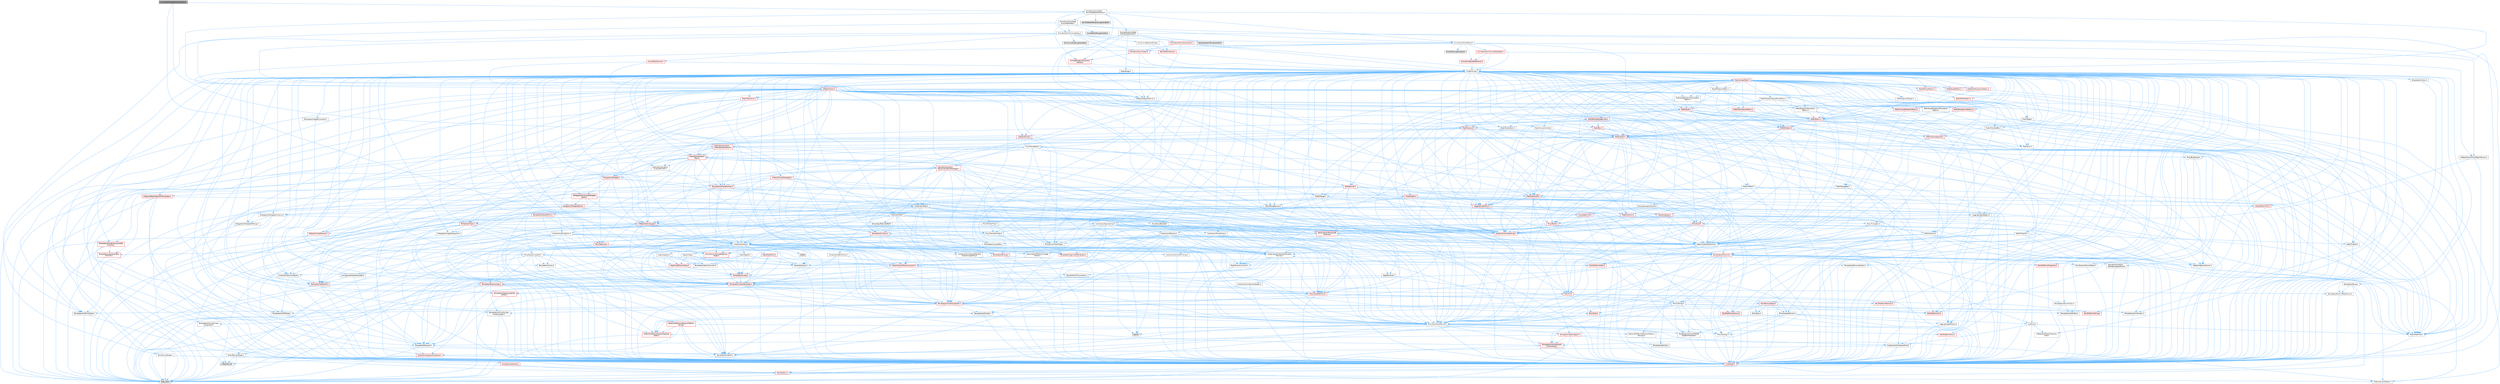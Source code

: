 digraph "AnimDataModelNotifyCollector.h"
{
 // INTERACTIVE_SVG=YES
 // LATEX_PDF_SIZE
  bgcolor="transparent";
  edge [fontname=Helvetica,fontsize=10,labelfontname=Helvetica,labelfontsize=10];
  node [fontname=Helvetica,fontsize=10,shape=box,height=0.2,width=0.4];
  Node1 [id="Node000001",label="AnimDataModelNotifyCollector.h",height=0.2,width=0.4,color="gray40", fillcolor="grey60", style="filled", fontcolor="black",tooltip=" "];
  Node1 -> Node2 [id="edge1_Node000001_Node000002",color="steelblue1",style="solid",tooltip=" "];
  Node2 [id="Node000002",label="Animation/AnimData\l/AnimDataNotifications.h",height=0.2,width=0.4,color="grey40", fillcolor="white", style="filled",URL="$df/dfa/AnimDataNotifications_8h.html",tooltip=" "];
  Node2 -> Node3 [id="edge2_Node000002_Node000003",color="steelblue1",style="solid",tooltip=" "];
  Node3 [id="Node000003",label="CoreMinimal.h",height=0.2,width=0.4,color="grey40", fillcolor="white", style="filled",URL="$d7/d67/CoreMinimal_8h.html",tooltip=" "];
  Node3 -> Node4 [id="edge3_Node000003_Node000004",color="steelblue1",style="solid",tooltip=" "];
  Node4 [id="Node000004",label="CoreTypes.h",height=0.2,width=0.4,color="red", fillcolor="#FFF0F0", style="filled",URL="$dc/dec/CoreTypes_8h.html",tooltip=" "];
  Node4 -> Node5 [id="edge4_Node000004_Node000005",color="steelblue1",style="solid",tooltip=" "];
  Node5 [id="Node000005",label="HAL/Platform.h",height=0.2,width=0.4,color="red", fillcolor="#FFF0F0", style="filled",URL="$d9/dd0/Platform_8h.html",tooltip=" "];
  Node5 -> Node8 [id="edge5_Node000005_Node000008",color="steelblue1",style="solid",tooltip=" "];
  Node8 [id="Node000008",label="type_traits",height=0.2,width=0.4,color="grey60", fillcolor="#E0E0E0", style="filled",tooltip=" "];
  Node5 -> Node9 [id="edge6_Node000005_Node000009",color="steelblue1",style="solid",tooltip=" "];
  Node9 [id="Node000009",label="PreprocessorHelpers.h",height=0.2,width=0.4,color="grey40", fillcolor="white", style="filled",URL="$db/ddb/PreprocessorHelpers_8h.html",tooltip=" "];
  Node3 -> Node18 [id="edge7_Node000003_Node000018",color="steelblue1",style="solid",tooltip=" "];
  Node18 [id="Node000018",label="CoreFwd.h",height=0.2,width=0.4,color="grey40", fillcolor="white", style="filled",URL="$d1/d1e/CoreFwd_8h.html",tooltip=" "];
  Node18 -> Node4 [id="edge8_Node000018_Node000004",color="steelblue1",style="solid",tooltip=" "];
  Node18 -> Node19 [id="edge9_Node000018_Node000019",color="steelblue1",style="solid",tooltip=" "];
  Node19 [id="Node000019",label="Containers/ContainersFwd.h",height=0.2,width=0.4,color="grey40", fillcolor="white", style="filled",URL="$d4/d0a/ContainersFwd_8h.html",tooltip=" "];
  Node19 -> Node5 [id="edge10_Node000019_Node000005",color="steelblue1",style="solid",tooltip=" "];
  Node19 -> Node4 [id="edge11_Node000019_Node000004",color="steelblue1",style="solid",tooltip=" "];
  Node19 -> Node20 [id="edge12_Node000019_Node000020",color="steelblue1",style="solid",tooltip=" "];
  Node20 [id="Node000020",label="Traits/IsContiguousContainer.h",height=0.2,width=0.4,color="red", fillcolor="#FFF0F0", style="filled",URL="$d5/d3c/IsContiguousContainer_8h.html",tooltip=" "];
  Node20 -> Node4 [id="edge13_Node000020_Node000004",color="steelblue1",style="solid",tooltip=" "];
  Node20 -> Node22 [id="edge14_Node000020_Node000022",color="steelblue1",style="solid",tooltip=" "];
  Node22 [id="Node000022",label="initializer_list",height=0.2,width=0.4,color="grey60", fillcolor="#E0E0E0", style="filled",tooltip=" "];
  Node18 -> Node23 [id="edge15_Node000018_Node000023",color="steelblue1",style="solid",tooltip=" "];
  Node23 [id="Node000023",label="Math/MathFwd.h",height=0.2,width=0.4,color="grey40", fillcolor="white", style="filled",URL="$d2/d10/MathFwd_8h.html",tooltip=" "];
  Node23 -> Node5 [id="edge16_Node000023_Node000005",color="steelblue1",style="solid",tooltip=" "];
  Node18 -> Node24 [id="edge17_Node000018_Node000024",color="steelblue1",style="solid",tooltip=" "];
  Node24 [id="Node000024",label="UObject/UObjectHierarchy\lFwd.h",height=0.2,width=0.4,color="grey40", fillcolor="white", style="filled",URL="$d3/d13/UObjectHierarchyFwd_8h.html",tooltip=" "];
  Node3 -> Node24 [id="edge18_Node000003_Node000024",color="steelblue1",style="solid",tooltip=" "];
  Node3 -> Node19 [id="edge19_Node000003_Node000019",color="steelblue1",style="solid",tooltip=" "];
  Node3 -> Node25 [id="edge20_Node000003_Node000025",color="steelblue1",style="solid",tooltip=" "];
  Node25 [id="Node000025",label="Misc/VarArgs.h",height=0.2,width=0.4,color="grey40", fillcolor="white", style="filled",URL="$d5/d6f/VarArgs_8h.html",tooltip=" "];
  Node25 -> Node4 [id="edge21_Node000025_Node000004",color="steelblue1",style="solid",tooltip=" "];
  Node3 -> Node26 [id="edge22_Node000003_Node000026",color="steelblue1",style="solid",tooltip=" "];
  Node26 [id="Node000026",label="Logging/LogVerbosity.h",height=0.2,width=0.4,color="grey40", fillcolor="white", style="filled",URL="$d2/d8f/LogVerbosity_8h.html",tooltip=" "];
  Node26 -> Node4 [id="edge23_Node000026_Node000004",color="steelblue1",style="solid",tooltip=" "];
  Node3 -> Node27 [id="edge24_Node000003_Node000027",color="steelblue1",style="solid",tooltip=" "];
  Node27 [id="Node000027",label="Misc/OutputDevice.h",height=0.2,width=0.4,color="grey40", fillcolor="white", style="filled",URL="$d7/d32/OutputDevice_8h.html",tooltip=" "];
  Node27 -> Node18 [id="edge25_Node000027_Node000018",color="steelblue1",style="solid",tooltip=" "];
  Node27 -> Node4 [id="edge26_Node000027_Node000004",color="steelblue1",style="solid",tooltip=" "];
  Node27 -> Node26 [id="edge27_Node000027_Node000026",color="steelblue1",style="solid",tooltip=" "];
  Node27 -> Node25 [id="edge28_Node000027_Node000025",color="steelblue1",style="solid",tooltip=" "];
  Node27 -> Node28 [id="edge29_Node000027_Node000028",color="steelblue1",style="solid",tooltip=" "];
  Node28 [id="Node000028",label="Templates/IsArrayOrRefOf\lTypeByPredicate.h",height=0.2,width=0.4,color="grey40", fillcolor="white", style="filled",URL="$d6/da1/IsArrayOrRefOfTypeByPredicate_8h.html",tooltip=" "];
  Node28 -> Node4 [id="edge30_Node000028_Node000004",color="steelblue1",style="solid",tooltip=" "];
  Node27 -> Node29 [id="edge31_Node000027_Node000029",color="steelblue1",style="solid",tooltip=" "];
  Node29 [id="Node000029",label="Templates/IsValidVariadic\lFunctionArg.h",height=0.2,width=0.4,color="red", fillcolor="#FFF0F0", style="filled",URL="$d0/dc8/IsValidVariadicFunctionArg_8h.html",tooltip=" "];
  Node29 -> Node4 [id="edge32_Node000029_Node000004",color="steelblue1",style="solid",tooltip=" "];
  Node29 -> Node8 [id="edge33_Node000029_Node000008",color="steelblue1",style="solid",tooltip=" "];
  Node27 -> Node31 [id="edge34_Node000027_Node000031",color="steelblue1",style="solid",tooltip=" "];
  Node31 [id="Node000031",label="Traits/IsCharEncodingCompatible\lWith.h",height=0.2,width=0.4,color="red", fillcolor="#FFF0F0", style="filled",URL="$df/dd1/IsCharEncodingCompatibleWith_8h.html",tooltip=" "];
  Node31 -> Node8 [id="edge35_Node000031_Node000008",color="steelblue1",style="solid",tooltip=" "];
  Node3 -> Node33 [id="edge36_Node000003_Node000033",color="steelblue1",style="solid",tooltip=" "];
  Node33 [id="Node000033",label="HAL/PlatformCrt.h",height=0.2,width=0.4,color="red", fillcolor="#FFF0F0", style="filled",URL="$d8/d75/PlatformCrt_8h.html",tooltip=" "];
  Node3 -> Node43 [id="edge37_Node000003_Node000043",color="steelblue1",style="solid",tooltip=" "];
  Node43 [id="Node000043",label="HAL/PlatformMisc.h",height=0.2,width=0.4,color="red", fillcolor="#FFF0F0", style="filled",URL="$d0/df5/PlatformMisc_8h.html",tooltip=" "];
  Node43 -> Node4 [id="edge38_Node000043_Node000004",color="steelblue1",style="solid",tooltip=" "];
  Node3 -> Node62 [id="edge39_Node000003_Node000062",color="steelblue1",style="solid",tooltip=" "];
  Node62 [id="Node000062",label="Misc/AssertionMacros.h",height=0.2,width=0.4,color="grey40", fillcolor="white", style="filled",URL="$d0/dfa/AssertionMacros_8h.html",tooltip=" "];
  Node62 -> Node4 [id="edge40_Node000062_Node000004",color="steelblue1",style="solid",tooltip=" "];
  Node62 -> Node5 [id="edge41_Node000062_Node000005",color="steelblue1",style="solid",tooltip=" "];
  Node62 -> Node43 [id="edge42_Node000062_Node000043",color="steelblue1",style="solid",tooltip=" "];
  Node62 -> Node9 [id="edge43_Node000062_Node000009",color="steelblue1",style="solid",tooltip=" "];
  Node62 -> Node63 [id="edge44_Node000062_Node000063",color="steelblue1",style="solid",tooltip=" "];
  Node63 [id="Node000063",label="Templates/EnableIf.h",height=0.2,width=0.4,color="grey40", fillcolor="white", style="filled",URL="$d7/d60/EnableIf_8h.html",tooltip=" "];
  Node63 -> Node4 [id="edge45_Node000063_Node000004",color="steelblue1",style="solid",tooltip=" "];
  Node62 -> Node28 [id="edge46_Node000062_Node000028",color="steelblue1",style="solid",tooltip=" "];
  Node62 -> Node29 [id="edge47_Node000062_Node000029",color="steelblue1",style="solid",tooltip=" "];
  Node62 -> Node31 [id="edge48_Node000062_Node000031",color="steelblue1",style="solid",tooltip=" "];
  Node62 -> Node25 [id="edge49_Node000062_Node000025",color="steelblue1",style="solid",tooltip=" "];
  Node62 -> Node64 [id="edge50_Node000062_Node000064",color="steelblue1",style="solid",tooltip=" "];
  Node64 [id="Node000064",label="String/FormatStringSan.h",height=0.2,width=0.4,color="red", fillcolor="#FFF0F0", style="filled",URL="$d3/d8b/FormatStringSan_8h.html",tooltip=" "];
  Node64 -> Node8 [id="edge51_Node000064_Node000008",color="steelblue1",style="solid",tooltip=" "];
  Node64 -> Node4 [id="edge52_Node000064_Node000004",color="steelblue1",style="solid",tooltip=" "];
  Node64 -> Node65 [id="edge53_Node000064_Node000065",color="steelblue1",style="solid",tooltip=" "];
  Node65 [id="Node000065",label="Templates/Requires.h",height=0.2,width=0.4,color="grey40", fillcolor="white", style="filled",URL="$dc/d96/Requires_8h.html",tooltip=" "];
  Node65 -> Node63 [id="edge54_Node000065_Node000063",color="steelblue1",style="solid",tooltip=" "];
  Node65 -> Node8 [id="edge55_Node000065_Node000008",color="steelblue1",style="solid",tooltip=" "];
  Node64 -> Node66 [id="edge56_Node000064_Node000066",color="steelblue1",style="solid",tooltip=" "];
  Node66 [id="Node000066",label="Templates/Identity.h",height=0.2,width=0.4,color="grey40", fillcolor="white", style="filled",URL="$d0/dd5/Identity_8h.html",tooltip=" "];
  Node64 -> Node29 [id="edge57_Node000064_Node000029",color="steelblue1",style="solid",tooltip=" "];
  Node64 -> Node19 [id="edge58_Node000064_Node000019",color="steelblue1",style="solid",tooltip=" "];
  Node62 -> Node70 [id="edge59_Node000062_Node000070",color="steelblue1",style="solid",tooltip=" "];
  Node70 [id="Node000070",label="atomic",height=0.2,width=0.4,color="grey60", fillcolor="#E0E0E0", style="filled",tooltip=" "];
  Node3 -> Node71 [id="edge60_Node000003_Node000071",color="steelblue1",style="solid",tooltip=" "];
  Node71 [id="Node000071",label="Templates/IsPointer.h",height=0.2,width=0.4,color="grey40", fillcolor="white", style="filled",URL="$d7/d05/IsPointer_8h.html",tooltip=" "];
  Node71 -> Node4 [id="edge61_Node000071_Node000004",color="steelblue1",style="solid",tooltip=" "];
  Node3 -> Node72 [id="edge62_Node000003_Node000072",color="steelblue1",style="solid",tooltip=" "];
  Node72 [id="Node000072",label="HAL/PlatformMemory.h",height=0.2,width=0.4,color="red", fillcolor="#FFF0F0", style="filled",URL="$de/d68/PlatformMemory_8h.html",tooltip=" "];
  Node72 -> Node4 [id="edge63_Node000072_Node000004",color="steelblue1",style="solid",tooltip=" "];
  Node3 -> Node55 [id="edge64_Node000003_Node000055",color="steelblue1",style="solid",tooltip=" "];
  Node55 [id="Node000055",label="HAL/PlatformAtomics.h",height=0.2,width=0.4,color="red", fillcolor="#FFF0F0", style="filled",URL="$d3/d36/PlatformAtomics_8h.html",tooltip=" "];
  Node55 -> Node4 [id="edge65_Node000055_Node000004",color="steelblue1",style="solid",tooltip=" "];
  Node3 -> Node77 [id="edge66_Node000003_Node000077",color="steelblue1",style="solid",tooltip=" "];
  Node77 [id="Node000077",label="Misc/Exec.h",height=0.2,width=0.4,color="grey40", fillcolor="white", style="filled",URL="$de/ddb/Exec_8h.html",tooltip=" "];
  Node77 -> Node4 [id="edge67_Node000077_Node000004",color="steelblue1",style="solid",tooltip=" "];
  Node77 -> Node62 [id="edge68_Node000077_Node000062",color="steelblue1",style="solid",tooltip=" "];
  Node3 -> Node78 [id="edge69_Node000003_Node000078",color="steelblue1",style="solid",tooltip=" "];
  Node78 [id="Node000078",label="HAL/MemoryBase.h",height=0.2,width=0.4,color="red", fillcolor="#FFF0F0", style="filled",URL="$d6/d9f/MemoryBase_8h.html",tooltip=" "];
  Node78 -> Node4 [id="edge70_Node000078_Node000004",color="steelblue1",style="solid",tooltip=" "];
  Node78 -> Node55 [id="edge71_Node000078_Node000055",color="steelblue1",style="solid",tooltip=" "];
  Node78 -> Node33 [id="edge72_Node000078_Node000033",color="steelblue1",style="solid",tooltip=" "];
  Node78 -> Node77 [id="edge73_Node000078_Node000077",color="steelblue1",style="solid",tooltip=" "];
  Node78 -> Node27 [id="edge74_Node000078_Node000027",color="steelblue1",style="solid",tooltip=" "];
  Node3 -> Node88 [id="edge75_Node000003_Node000088",color="steelblue1",style="solid",tooltip=" "];
  Node88 [id="Node000088",label="HAL/UnrealMemory.h",height=0.2,width=0.4,color="red", fillcolor="#FFF0F0", style="filled",URL="$d9/d96/UnrealMemory_8h.html",tooltip=" "];
  Node88 -> Node4 [id="edge76_Node000088_Node000004",color="steelblue1",style="solid",tooltip=" "];
  Node88 -> Node78 [id="edge77_Node000088_Node000078",color="steelblue1",style="solid",tooltip=" "];
  Node88 -> Node72 [id="edge78_Node000088_Node000072",color="steelblue1",style="solid",tooltip=" "];
  Node88 -> Node71 [id="edge79_Node000088_Node000071",color="steelblue1",style="solid",tooltip=" "];
  Node3 -> Node90 [id="edge80_Node000003_Node000090",color="steelblue1",style="solid",tooltip=" "];
  Node90 [id="Node000090",label="Templates/IsArithmetic.h",height=0.2,width=0.4,color="grey40", fillcolor="white", style="filled",URL="$d2/d5d/IsArithmetic_8h.html",tooltip=" "];
  Node90 -> Node4 [id="edge81_Node000090_Node000004",color="steelblue1",style="solid",tooltip=" "];
  Node3 -> Node84 [id="edge82_Node000003_Node000084",color="steelblue1",style="solid",tooltip=" "];
  Node84 [id="Node000084",label="Templates/AndOrNot.h",height=0.2,width=0.4,color="grey40", fillcolor="white", style="filled",URL="$db/d0a/AndOrNot_8h.html",tooltip=" "];
  Node84 -> Node4 [id="edge83_Node000084_Node000004",color="steelblue1",style="solid",tooltip=" "];
  Node3 -> Node91 [id="edge84_Node000003_Node000091",color="steelblue1",style="solid",tooltip=" "];
  Node91 [id="Node000091",label="Templates/IsPODType.h",height=0.2,width=0.4,color="grey40", fillcolor="white", style="filled",URL="$d7/db1/IsPODType_8h.html",tooltip=" "];
  Node91 -> Node4 [id="edge85_Node000091_Node000004",color="steelblue1",style="solid",tooltip=" "];
  Node3 -> Node92 [id="edge86_Node000003_Node000092",color="steelblue1",style="solid",tooltip=" "];
  Node92 [id="Node000092",label="Templates/IsUECoreType.h",height=0.2,width=0.4,color="grey40", fillcolor="white", style="filled",URL="$d1/db8/IsUECoreType_8h.html",tooltip=" "];
  Node92 -> Node4 [id="edge87_Node000092_Node000004",color="steelblue1",style="solid",tooltip=" "];
  Node92 -> Node8 [id="edge88_Node000092_Node000008",color="steelblue1",style="solid",tooltip=" "];
  Node3 -> Node85 [id="edge89_Node000003_Node000085",color="steelblue1",style="solid",tooltip=" "];
  Node85 [id="Node000085",label="Templates/IsTriviallyCopy\lConstructible.h",height=0.2,width=0.4,color="grey40", fillcolor="white", style="filled",URL="$d3/d78/IsTriviallyCopyConstructible_8h.html",tooltip=" "];
  Node85 -> Node4 [id="edge90_Node000085_Node000004",color="steelblue1",style="solid",tooltip=" "];
  Node85 -> Node8 [id="edge91_Node000085_Node000008",color="steelblue1",style="solid",tooltip=" "];
  Node3 -> Node93 [id="edge92_Node000003_Node000093",color="steelblue1",style="solid",tooltip=" "];
  Node93 [id="Node000093",label="Templates/UnrealTypeTraits.h",height=0.2,width=0.4,color="red", fillcolor="#FFF0F0", style="filled",URL="$d2/d2d/UnrealTypeTraits_8h.html",tooltip=" "];
  Node93 -> Node4 [id="edge93_Node000093_Node000004",color="steelblue1",style="solid",tooltip=" "];
  Node93 -> Node71 [id="edge94_Node000093_Node000071",color="steelblue1",style="solid",tooltip=" "];
  Node93 -> Node62 [id="edge95_Node000093_Node000062",color="steelblue1",style="solid",tooltip=" "];
  Node93 -> Node84 [id="edge96_Node000093_Node000084",color="steelblue1",style="solid",tooltip=" "];
  Node93 -> Node63 [id="edge97_Node000093_Node000063",color="steelblue1",style="solid",tooltip=" "];
  Node93 -> Node90 [id="edge98_Node000093_Node000090",color="steelblue1",style="solid",tooltip=" "];
  Node93 -> Node91 [id="edge99_Node000093_Node000091",color="steelblue1",style="solid",tooltip=" "];
  Node93 -> Node92 [id="edge100_Node000093_Node000092",color="steelblue1",style="solid",tooltip=" "];
  Node93 -> Node85 [id="edge101_Node000093_Node000085",color="steelblue1",style="solid",tooltip=" "];
  Node3 -> Node63 [id="edge102_Node000003_Node000063",color="steelblue1",style="solid",tooltip=" "];
  Node3 -> Node95 [id="edge103_Node000003_Node000095",color="steelblue1",style="solid",tooltip=" "];
  Node95 [id="Node000095",label="Templates/RemoveReference.h",height=0.2,width=0.4,color="grey40", fillcolor="white", style="filled",URL="$da/dbe/RemoveReference_8h.html",tooltip=" "];
  Node95 -> Node4 [id="edge104_Node000095_Node000004",color="steelblue1",style="solid",tooltip=" "];
  Node3 -> Node96 [id="edge105_Node000003_Node000096",color="steelblue1",style="solid",tooltip=" "];
  Node96 [id="Node000096",label="Templates/IntegralConstant.h",height=0.2,width=0.4,color="grey40", fillcolor="white", style="filled",URL="$db/d1b/IntegralConstant_8h.html",tooltip=" "];
  Node96 -> Node4 [id="edge106_Node000096_Node000004",color="steelblue1",style="solid",tooltip=" "];
  Node3 -> Node97 [id="edge107_Node000003_Node000097",color="steelblue1",style="solid",tooltip=" "];
  Node97 [id="Node000097",label="Templates/IsClass.h",height=0.2,width=0.4,color="grey40", fillcolor="white", style="filled",URL="$db/dcb/IsClass_8h.html",tooltip=" "];
  Node97 -> Node4 [id="edge108_Node000097_Node000004",color="steelblue1",style="solid",tooltip=" "];
  Node3 -> Node98 [id="edge109_Node000003_Node000098",color="steelblue1",style="solid",tooltip=" "];
  Node98 [id="Node000098",label="Templates/TypeCompatible\lBytes.h",height=0.2,width=0.4,color="red", fillcolor="#FFF0F0", style="filled",URL="$df/d0a/TypeCompatibleBytes_8h.html",tooltip=" "];
  Node98 -> Node4 [id="edge110_Node000098_Node000004",color="steelblue1",style="solid",tooltip=" "];
  Node98 -> Node8 [id="edge111_Node000098_Node000008",color="steelblue1",style="solid",tooltip=" "];
  Node3 -> Node20 [id="edge112_Node000003_Node000020",color="steelblue1",style="solid",tooltip=" "];
  Node3 -> Node99 [id="edge113_Node000003_Node000099",color="steelblue1",style="solid",tooltip=" "];
  Node99 [id="Node000099",label="Templates/UnrealTemplate.h",height=0.2,width=0.4,color="red", fillcolor="#FFF0F0", style="filled",URL="$d4/d24/UnrealTemplate_8h.html",tooltip=" "];
  Node99 -> Node4 [id="edge114_Node000099_Node000004",color="steelblue1",style="solid",tooltip=" "];
  Node99 -> Node71 [id="edge115_Node000099_Node000071",color="steelblue1",style="solid",tooltip=" "];
  Node99 -> Node88 [id="edge116_Node000099_Node000088",color="steelblue1",style="solid",tooltip=" "];
  Node99 -> Node93 [id="edge117_Node000099_Node000093",color="steelblue1",style="solid",tooltip=" "];
  Node99 -> Node95 [id="edge118_Node000099_Node000095",color="steelblue1",style="solid",tooltip=" "];
  Node99 -> Node65 [id="edge119_Node000099_Node000065",color="steelblue1",style="solid",tooltip=" "];
  Node99 -> Node98 [id="edge120_Node000099_Node000098",color="steelblue1",style="solid",tooltip=" "];
  Node99 -> Node66 [id="edge121_Node000099_Node000066",color="steelblue1",style="solid",tooltip=" "];
  Node99 -> Node20 [id="edge122_Node000099_Node000020",color="steelblue1",style="solid",tooltip=" "];
  Node99 -> Node8 [id="edge123_Node000099_Node000008",color="steelblue1",style="solid",tooltip=" "];
  Node3 -> Node48 [id="edge124_Node000003_Node000048",color="steelblue1",style="solid",tooltip=" "];
  Node48 [id="Node000048",label="Math/NumericLimits.h",height=0.2,width=0.4,color="grey40", fillcolor="white", style="filled",URL="$df/d1b/NumericLimits_8h.html",tooltip=" "];
  Node48 -> Node4 [id="edge125_Node000048_Node000004",color="steelblue1",style="solid",tooltip=" "];
  Node3 -> Node103 [id="edge126_Node000003_Node000103",color="steelblue1",style="solid",tooltip=" "];
  Node103 [id="Node000103",label="HAL/PlatformMath.h",height=0.2,width=0.4,color="red", fillcolor="#FFF0F0", style="filled",URL="$dc/d53/PlatformMath_8h.html",tooltip=" "];
  Node103 -> Node4 [id="edge127_Node000103_Node000004",color="steelblue1",style="solid",tooltip=" "];
  Node3 -> Node86 [id="edge128_Node000003_Node000086",color="steelblue1",style="solid",tooltip=" "];
  Node86 [id="Node000086",label="Templates/IsTriviallyCopy\lAssignable.h",height=0.2,width=0.4,color="grey40", fillcolor="white", style="filled",URL="$d2/df2/IsTriviallyCopyAssignable_8h.html",tooltip=" "];
  Node86 -> Node4 [id="edge129_Node000086_Node000004",color="steelblue1",style="solid",tooltip=" "];
  Node86 -> Node8 [id="edge130_Node000086_Node000008",color="steelblue1",style="solid",tooltip=" "];
  Node3 -> Node111 [id="edge131_Node000003_Node000111",color="steelblue1",style="solid",tooltip=" "];
  Node111 [id="Node000111",label="Templates/MemoryOps.h",height=0.2,width=0.4,color="red", fillcolor="#FFF0F0", style="filled",URL="$db/dea/MemoryOps_8h.html",tooltip=" "];
  Node111 -> Node4 [id="edge132_Node000111_Node000004",color="steelblue1",style="solid",tooltip=" "];
  Node111 -> Node88 [id="edge133_Node000111_Node000088",color="steelblue1",style="solid",tooltip=" "];
  Node111 -> Node86 [id="edge134_Node000111_Node000086",color="steelblue1",style="solid",tooltip=" "];
  Node111 -> Node85 [id="edge135_Node000111_Node000085",color="steelblue1",style="solid",tooltip=" "];
  Node111 -> Node65 [id="edge136_Node000111_Node000065",color="steelblue1",style="solid",tooltip=" "];
  Node111 -> Node93 [id="edge137_Node000111_Node000093",color="steelblue1",style="solid",tooltip=" "];
  Node111 -> Node8 [id="edge138_Node000111_Node000008",color="steelblue1",style="solid",tooltip=" "];
  Node3 -> Node112 [id="edge139_Node000003_Node000112",color="steelblue1",style="solid",tooltip=" "];
  Node112 [id="Node000112",label="Containers/ContainerAllocation\lPolicies.h",height=0.2,width=0.4,color="grey40", fillcolor="white", style="filled",URL="$d7/dff/ContainerAllocationPolicies_8h.html",tooltip=" "];
  Node112 -> Node4 [id="edge140_Node000112_Node000004",color="steelblue1",style="solid",tooltip=" "];
  Node112 -> Node113 [id="edge141_Node000112_Node000113",color="steelblue1",style="solid",tooltip=" "];
  Node113 [id="Node000113",label="Containers/ContainerHelpers.h",height=0.2,width=0.4,color="grey40", fillcolor="white", style="filled",URL="$d7/d33/ContainerHelpers_8h.html",tooltip=" "];
  Node113 -> Node4 [id="edge142_Node000113_Node000004",color="steelblue1",style="solid",tooltip=" "];
  Node112 -> Node112 [id="edge143_Node000112_Node000112",color="steelblue1",style="solid",tooltip=" "];
  Node112 -> Node103 [id="edge144_Node000112_Node000103",color="steelblue1",style="solid",tooltip=" "];
  Node112 -> Node88 [id="edge145_Node000112_Node000088",color="steelblue1",style="solid",tooltip=" "];
  Node112 -> Node48 [id="edge146_Node000112_Node000048",color="steelblue1",style="solid",tooltip=" "];
  Node112 -> Node62 [id="edge147_Node000112_Node000062",color="steelblue1",style="solid",tooltip=" "];
  Node112 -> Node114 [id="edge148_Node000112_Node000114",color="steelblue1",style="solid",tooltip=" "];
  Node114 [id="Node000114",label="Templates/IsPolymorphic.h",height=0.2,width=0.4,color="grey40", fillcolor="white", style="filled",URL="$dc/d20/IsPolymorphic_8h.html",tooltip=" "];
  Node112 -> Node111 [id="edge149_Node000112_Node000111",color="steelblue1",style="solid",tooltip=" "];
  Node112 -> Node98 [id="edge150_Node000112_Node000098",color="steelblue1",style="solid",tooltip=" "];
  Node112 -> Node8 [id="edge151_Node000112_Node000008",color="steelblue1",style="solid",tooltip=" "];
  Node3 -> Node115 [id="edge152_Node000003_Node000115",color="steelblue1",style="solid",tooltip=" "];
  Node115 [id="Node000115",label="Templates/IsEnumClass.h",height=0.2,width=0.4,color="grey40", fillcolor="white", style="filled",URL="$d7/d15/IsEnumClass_8h.html",tooltip=" "];
  Node115 -> Node4 [id="edge153_Node000115_Node000004",color="steelblue1",style="solid",tooltip=" "];
  Node115 -> Node84 [id="edge154_Node000115_Node000084",color="steelblue1",style="solid",tooltip=" "];
  Node3 -> Node116 [id="edge155_Node000003_Node000116",color="steelblue1",style="solid",tooltip=" "];
  Node116 [id="Node000116",label="HAL/PlatformProperties.h",height=0.2,width=0.4,color="red", fillcolor="#FFF0F0", style="filled",URL="$d9/db0/PlatformProperties_8h.html",tooltip=" "];
  Node116 -> Node4 [id="edge156_Node000116_Node000004",color="steelblue1",style="solid",tooltip=" "];
  Node3 -> Node119 [id="edge157_Node000003_Node000119",color="steelblue1",style="solid",tooltip=" "];
  Node119 [id="Node000119",label="Misc/EngineVersionBase.h",height=0.2,width=0.4,color="grey40", fillcolor="white", style="filled",URL="$d5/d2b/EngineVersionBase_8h.html",tooltip=" "];
  Node119 -> Node4 [id="edge158_Node000119_Node000004",color="steelblue1",style="solid",tooltip=" "];
  Node3 -> Node120 [id="edge159_Node000003_Node000120",color="steelblue1",style="solid",tooltip=" "];
  Node120 [id="Node000120",label="Internationalization\l/TextNamespaceFwd.h",height=0.2,width=0.4,color="grey40", fillcolor="white", style="filled",URL="$d8/d97/TextNamespaceFwd_8h.html",tooltip=" "];
  Node120 -> Node4 [id="edge160_Node000120_Node000004",color="steelblue1",style="solid",tooltip=" "];
  Node3 -> Node121 [id="edge161_Node000003_Node000121",color="steelblue1",style="solid",tooltip=" "];
  Node121 [id="Node000121",label="Serialization/Archive.h",height=0.2,width=0.4,color="red", fillcolor="#FFF0F0", style="filled",URL="$d7/d3b/Archive_8h.html",tooltip=" "];
  Node121 -> Node18 [id="edge162_Node000121_Node000018",color="steelblue1",style="solid",tooltip=" "];
  Node121 -> Node4 [id="edge163_Node000121_Node000004",color="steelblue1",style="solid",tooltip=" "];
  Node121 -> Node116 [id="edge164_Node000121_Node000116",color="steelblue1",style="solid",tooltip=" "];
  Node121 -> Node120 [id="edge165_Node000121_Node000120",color="steelblue1",style="solid",tooltip=" "];
  Node121 -> Node23 [id="edge166_Node000121_Node000023",color="steelblue1",style="solid",tooltip=" "];
  Node121 -> Node62 [id="edge167_Node000121_Node000062",color="steelblue1",style="solid",tooltip=" "];
  Node121 -> Node119 [id="edge168_Node000121_Node000119",color="steelblue1",style="solid",tooltip=" "];
  Node121 -> Node25 [id="edge169_Node000121_Node000025",color="steelblue1",style="solid",tooltip=" "];
  Node121 -> Node63 [id="edge170_Node000121_Node000063",color="steelblue1",style="solid",tooltip=" "];
  Node121 -> Node28 [id="edge171_Node000121_Node000028",color="steelblue1",style="solid",tooltip=" "];
  Node121 -> Node115 [id="edge172_Node000121_Node000115",color="steelblue1",style="solid",tooltip=" "];
  Node121 -> Node29 [id="edge173_Node000121_Node000029",color="steelblue1",style="solid",tooltip=" "];
  Node121 -> Node99 [id="edge174_Node000121_Node000099",color="steelblue1",style="solid",tooltip=" "];
  Node121 -> Node31 [id="edge175_Node000121_Node000031",color="steelblue1",style="solid",tooltip=" "];
  Node121 -> Node124 [id="edge176_Node000121_Node000124",color="steelblue1",style="solid",tooltip=" "];
  Node124 [id="Node000124",label="UObject/ObjectVersion.h",height=0.2,width=0.4,color="grey40", fillcolor="white", style="filled",URL="$da/d63/ObjectVersion_8h.html",tooltip=" "];
  Node124 -> Node4 [id="edge177_Node000124_Node000004",color="steelblue1",style="solid",tooltip=" "];
  Node3 -> Node125 [id="edge178_Node000003_Node000125",color="steelblue1",style="solid",tooltip=" "];
  Node125 [id="Node000125",label="Templates/Less.h",height=0.2,width=0.4,color="grey40", fillcolor="white", style="filled",URL="$de/dc8/Less_8h.html",tooltip=" "];
  Node125 -> Node4 [id="edge179_Node000125_Node000004",color="steelblue1",style="solid",tooltip=" "];
  Node125 -> Node99 [id="edge180_Node000125_Node000099",color="steelblue1",style="solid",tooltip=" "];
  Node3 -> Node126 [id="edge181_Node000003_Node000126",color="steelblue1",style="solid",tooltip=" "];
  Node126 [id="Node000126",label="Templates/Sorting.h",height=0.2,width=0.4,color="red", fillcolor="#FFF0F0", style="filled",URL="$d3/d9e/Sorting_8h.html",tooltip=" "];
  Node126 -> Node4 [id="edge182_Node000126_Node000004",color="steelblue1",style="solid",tooltip=" "];
  Node126 -> Node103 [id="edge183_Node000126_Node000103",color="steelblue1",style="solid",tooltip=" "];
  Node126 -> Node125 [id="edge184_Node000126_Node000125",color="steelblue1",style="solid",tooltip=" "];
  Node3 -> Node137 [id="edge185_Node000003_Node000137",color="steelblue1",style="solid",tooltip=" "];
  Node137 [id="Node000137",label="Misc/Char.h",height=0.2,width=0.4,color="red", fillcolor="#FFF0F0", style="filled",URL="$d0/d58/Char_8h.html",tooltip=" "];
  Node137 -> Node4 [id="edge186_Node000137_Node000004",color="steelblue1",style="solid",tooltip=" "];
  Node137 -> Node8 [id="edge187_Node000137_Node000008",color="steelblue1",style="solid",tooltip=" "];
  Node3 -> Node140 [id="edge188_Node000003_Node000140",color="steelblue1",style="solid",tooltip=" "];
  Node140 [id="Node000140",label="GenericPlatform/GenericPlatform\lStricmp.h",height=0.2,width=0.4,color="grey40", fillcolor="white", style="filled",URL="$d2/d86/GenericPlatformStricmp_8h.html",tooltip=" "];
  Node140 -> Node4 [id="edge189_Node000140_Node000004",color="steelblue1",style="solid",tooltip=" "];
  Node3 -> Node141 [id="edge190_Node000003_Node000141",color="steelblue1",style="solid",tooltip=" "];
  Node141 [id="Node000141",label="GenericPlatform/GenericPlatform\lString.h",height=0.2,width=0.4,color="red", fillcolor="#FFF0F0", style="filled",URL="$dd/d20/GenericPlatformString_8h.html",tooltip=" "];
  Node141 -> Node4 [id="edge191_Node000141_Node000004",color="steelblue1",style="solid",tooltip=" "];
  Node141 -> Node140 [id="edge192_Node000141_Node000140",color="steelblue1",style="solid",tooltip=" "];
  Node141 -> Node63 [id="edge193_Node000141_Node000063",color="steelblue1",style="solid",tooltip=" "];
  Node141 -> Node31 [id="edge194_Node000141_Node000031",color="steelblue1",style="solid",tooltip=" "];
  Node141 -> Node8 [id="edge195_Node000141_Node000008",color="steelblue1",style="solid",tooltip=" "];
  Node3 -> Node74 [id="edge196_Node000003_Node000074",color="steelblue1",style="solid",tooltip=" "];
  Node74 [id="Node000074",label="HAL/PlatformString.h",height=0.2,width=0.4,color="red", fillcolor="#FFF0F0", style="filled",URL="$db/db5/PlatformString_8h.html",tooltip=" "];
  Node74 -> Node4 [id="edge197_Node000074_Node000004",color="steelblue1",style="solid",tooltip=" "];
  Node3 -> Node144 [id="edge198_Node000003_Node000144",color="steelblue1",style="solid",tooltip=" "];
  Node144 [id="Node000144",label="Misc/CString.h",height=0.2,width=0.4,color="grey40", fillcolor="white", style="filled",URL="$d2/d49/CString_8h.html",tooltip=" "];
  Node144 -> Node4 [id="edge199_Node000144_Node000004",color="steelblue1",style="solid",tooltip=" "];
  Node144 -> Node33 [id="edge200_Node000144_Node000033",color="steelblue1",style="solid",tooltip=" "];
  Node144 -> Node74 [id="edge201_Node000144_Node000074",color="steelblue1",style="solid",tooltip=" "];
  Node144 -> Node62 [id="edge202_Node000144_Node000062",color="steelblue1",style="solid",tooltip=" "];
  Node144 -> Node137 [id="edge203_Node000144_Node000137",color="steelblue1",style="solid",tooltip=" "];
  Node144 -> Node25 [id="edge204_Node000144_Node000025",color="steelblue1",style="solid",tooltip=" "];
  Node144 -> Node28 [id="edge205_Node000144_Node000028",color="steelblue1",style="solid",tooltip=" "];
  Node144 -> Node29 [id="edge206_Node000144_Node000029",color="steelblue1",style="solid",tooltip=" "];
  Node144 -> Node31 [id="edge207_Node000144_Node000031",color="steelblue1",style="solid",tooltip=" "];
  Node3 -> Node145 [id="edge208_Node000003_Node000145",color="steelblue1",style="solid",tooltip=" "];
  Node145 [id="Node000145",label="Misc/Crc.h",height=0.2,width=0.4,color="red", fillcolor="#FFF0F0", style="filled",URL="$d4/dd2/Crc_8h.html",tooltip=" "];
  Node145 -> Node4 [id="edge209_Node000145_Node000004",color="steelblue1",style="solid",tooltip=" "];
  Node145 -> Node74 [id="edge210_Node000145_Node000074",color="steelblue1",style="solid",tooltip=" "];
  Node145 -> Node62 [id="edge211_Node000145_Node000062",color="steelblue1",style="solid",tooltip=" "];
  Node145 -> Node144 [id="edge212_Node000145_Node000144",color="steelblue1",style="solid",tooltip=" "];
  Node145 -> Node137 [id="edge213_Node000145_Node000137",color="steelblue1",style="solid",tooltip=" "];
  Node145 -> Node93 [id="edge214_Node000145_Node000093",color="steelblue1",style="solid",tooltip=" "];
  Node3 -> Node136 [id="edge215_Node000003_Node000136",color="steelblue1",style="solid",tooltip=" "];
  Node136 [id="Node000136",label="Math/UnrealMathUtility.h",height=0.2,width=0.4,color="grey40", fillcolor="white", style="filled",URL="$db/db8/UnrealMathUtility_8h.html",tooltip=" "];
  Node136 -> Node4 [id="edge216_Node000136_Node000004",color="steelblue1",style="solid",tooltip=" "];
  Node136 -> Node62 [id="edge217_Node000136_Node000062",color="steelblue1",style="solid",tooltip=" "];
  Node136 -> Node103 [id="edge218_Node000136_Node000103",color="steelblue1",style="solid",tooltip=" "];
  Node136 -> Node23 [id="edge219_Node000136_Node000023",color="steelblue1",style="solid",tooltip=" "];
  Node136 -> Node66 [id="edge220_Node000136_Node000066",color="steelblue1",style="solid",tooltip=" "];
  Node136 -> Node65 [id="edge221_Node000136_Node000065",color="steelblue1",style="solid",tooltip=" "];
  Node3 -> Node146 [id="edge222_Node000003_Node000146",color="steelblue1",style="solid",tooltip=" "];
  Node146 [id="Node000146",label="Containers/UnrealString.h",height=0.2,width=0.4,color="red", fillcolor="#FFF0F0", style="filled",URL="$d5/dba/UnrealString_8h.html",tooltip=" "];
  Node3 -> Node150 [id="edge223_Node000003_Node000150",color="steelblue1",style="solid",tooltip=" "];
  Node150 [id="Node000150",label="Containers/Array.h",height=0.2,width=0.4,color="grey40", fillcolor="white", style="filled",URL="$df/dd0/Array_8h.html",tooltip=" "];
  Node150 -> Node4 [id="edge224_Node000150_Node000004",color="steelblue1",style="solid",tooltip=" "];
  Node150 -> Node62 [id="edge225_Node000150_Node000062",color="steelblue1",style="solid",tooltip=" "];
  Node150 -> Node151 [id="edge226_Node000150_Node000151",color="steelblue1",style="solid",tooltip=" "];
  Node151 [id="Node000151",label="Misc/IntrusiveUnsetOptional\lState.h",height=0.2,width=0.4,color="red", fillcolor="#FFF0F0", style="filled",URL="$d2/d0a/IntrusiveUnsetOptionalState_8h.html",tooltip=" "];
  Node150 -> Node153 [id="edge227_Node000150_Node000153",color="steelblue1",style="solid",tooltip=" "];
  Node153 [id="Node000153",label="Misc/ReverseIterate.h",height=0.2,width=0.4,color="red", fillcolor="#FFF0F0", style="filled",URL="$db/de3/ReverseIterate_8h.html",tooltip=" "];
  Node153 -> Node5 [id="edge228_Node000153_Node000005",color="steelblue1",style="solid",tooltip=" "];
  Node150 -> Node88 [id="edge229_Node000150_Node000088",color="steelblue1",style="solid",tooltip=" "];
  Node150 -> Node93 [id="edge230_Node000150_Node000093",color="steelblue1",style="solid",tooltip=" "];
  Node150 -> Node99 [id="edge231_Node000150_Node000099",color="steelblue1",style="solid",tooltip=" "];
  Node150 -> Node155 [id="edge232_Node000150_Node000155",color="steelblue1",style="solid",tooltip=" "];
  Node155 [id="Node000155",label="Containers/AllowShrinking.h",height=0.2,width=0.4,color="grey40", fillcolor="white", style="filled",URL="$d7/d1a/AllowShrinking_8h.html",tooltip=" "];
  Node155 -> Node4 [id="edge233_Node000155_Node000004",color="steelblue1",style="solid",tooltip=" "];
  Node150 -> Node112 [id="edge234_Node000150_Node000112",color="steelblue1",style="solid",tooltip=" "];
  Node150 -> Node156 [id="edge235_Node000150_Node000156",color="steelblue1",style="solid",tooltip=" "];
  Node156 [id="Node000156",label="Containers/ContainerElement\lTypeCompatibility.h",height=0.2,width=0.4,color="grey40", fillcolor="white", style="filled",URL="$df/ddf/ContainerElementTypeCompatibility_8h.html",tooltip=" "];
  Node156 -> Node4 [id="edge236_Node000156_Node000004",color="steelblue1",style="solid",tooltip=" "];
  Node156 -> Node93 [id="edge237_Node000156_Node000093",color="steelblue1",style="solid",tooltip=" "];
  Node150 -> Node121 [id="edge238_Node000150_Node000121",color="steelblue1",style="solid",tooltip=" "];
  Node150 -> Node157 [id="edge239_Node000150_Node000157",color="steelblue1",style="solid",tooltip=" "];
  Node157 [id="Node000157",label="Serialization/MemoryImage\lWriter.h",height=0.2,width=0.4,color="grey40", fillcolor="white", style="filled",URL="$d0/d08/MemoryImageWriter_8h.html",tooltip=" "];
  Node157 -> Node4 [id="edge240_Node000157_Node000004",color="steelblue1",style="solid",tooltip=" "];
  Node157 -> Node158 [id="edge241_Node000157_Node000158",color="steelblue1",style="solid",tooltip=" "];
  Node158 [id="Node000158",label="Serialization/MemoryLayout.h",height=0.2,width=0.4,color="red", fillcolor="#FFF0F0", style="filled",URL="$d7/d66/MemoryLayout_8h.html",tooltip=" "];
  Node158 -> Node161 [id="edge242_Node000158_Node000161",color="steelblue1",style="solid",tooltip=" "];
  Node161 [id="Node000161",label="Containers/EnumAsByte.h",height=0.2,width=0.4,color="grey40", fillcolor="white", style="filled",URL="$d6/d9a/EnumAsByte_8h.html",tooltip=" "];
  Node161 -> Node4 [id="edge243_Node000161_Node000004",color="steelblue1",style="solid",tooltip=" "];
  Node161 -> Node91 [id="edge244_Node000161_Node000091",color="steelblue1",style="solid",tooltip=" "];
  Node161 -> Node162 [id="edge245_Node000161_Node000162",color="steelblue1",style="solid",tooltip=" "];
  Node162 [id="Node000162",label="Templates/TypeHash.h",height=0.2,width=0.4,color="red", fillcolor="#FFF0F0", style="filled",URL="$d1/d62/TypeHash_8h.html",tooltip=" "];
  Node162 -> Node4 [id="edge246_Node000162_Node000004",color="steelblue1",style="solid",tooltip=" "];
  Node162 -> Node65 [id="edge247_Node000162_Node000065",color="steelblue1",style="solid",tooltip=" "];
  Node162 -> Node145 [id="edge248_Node000162_Node000145",color="steelblue1",style="solid",tooltip=" "];
  Node162 -> Node8 [id="edge249_Node000162_Node000008",color="steelblue1",style="solid",tooltip=" "];
  Node158 -> Node88 [id="edge250_Node000158_Node000088",color="steelblue1",style="solid",tooltip=" "];
  Node158 -> Node63 [id="edge251_Node000158_Node000063",color="steelblue1",style="solid",tooltip=" "];
  Node158 -> Node114 [id="edge252_Node000158_Node000114",color="steelblue1",style="solid",tooltip=" "];
  Node158 -> Node99 [id="edge253_Node000158_Node000099",color="steelblue1",style="solid",tooltip=" "];
  Node150 -> Node166 [id="edge254_Node000150_Node000166",color="steelblue1",style="solid",tooltip=" "];
  Node166 [id="Node000166",label="Algo/Heapify.h",height=0.2,width=0.4,color="grey40", fillcolor="white", style="filled",URL="$d0/d2a/Heapify_8h.html",tooltip=" "];
  Node166 -> Node133 [id="edge255_Node000166_Node000133",color="steelblue1",style="solid",tooltip=" "];
  Node133 [id="Node000133",label="Algo/Impl/BinaryHeap.h",height=0.2,width=0.4,color="red", fillcolor="#FFF0F0", style="filled",URL="$d7/da3/Algo_2Impl_2BinaryHeap_8h.html",tooltip=" "];
  Node133 -> Node129 [id="edge256_Node000133_Node000129",color="steelblue1",style="solid",tooltip=" "];
  Node129 [id="Node000129",label="Templates/Invoke.h",height=0.2,width=0.4,color="red", fillcolor="#FFF0F0", style="filled",URL="$d7/deb/Invoke_8h.html",tooltip=" "];
  Node129 -> Node4 [id="edge257_Node000129_Node000004",color="steelblue1",style="solid",tooltip=" "];
  Node129 -> Node99 [id="edge258_Node000129_Node000099",color="steelblue1",style="solid",tooltip=" "];
  Node129 -> Node8 [id="edge259_Node000129_Node000008",color="steelblue1",style="solid",tooltip=" "];
  Node133 -> Node8 [id="edge260_Node000133_Node000008",color="steelblue1",style="solid",tooltip=" "];
  Node166 -> Node128 [id="edge261_Node000166_Node000128",color="steelblue1",style="solid",tooltip=" "];
  Node128 [id="Node000128",label="Templates/IdentityFunctor.h",height=0.2,width=0.4,color="grey40", fillcolor="white", style="filled",URL="$d7/d2e/IdentityFunctor_8h.html",tooltip=" "];
  Node128 -> Node5 [id="edge262_Node000128_Node000005",color="steelblue1",style="solid",tooltip=" "];
  Node166 -> Node129 [id="edge263_Node000166_Node000129",color="steelblue1",style="solid",tooltip=" "];
  Node166 -> Node125 [id="edge264_Node000166_Node000125",color="steelblue1",style="solid",tooltip=" "];
  Node166 -> Node99 [id="edge265_Node000166_Node000099",color="steelblue1",style="solid",tooltip=" "];
  Node150 -> Node167 [id="edge266_Node000150_Node000167",color="steelblue1",style="solid",tooltip=" "];
  Node167 [id="Node000167",label="Algo/HeapSort.h",height=0.2,width=0.4,color="grey40", fillcolor="white", style="filled",URL="$d3/d92/HeapSort_8h.html",tooltip=" "];
  Node167 -> Node133 [id="edge267_Node000167_Node000133",color="steelblue1",style="solid",tooltip=" "];
  Node167 -> Node128 [id="edge268_Node000167_Node000128",color="steelblue1",style="solid",tooltip=" "];
  Node167 -> Node125 [id="edge269_Node000167_Node000125",color="steelblue1",style="solid",tooltip=" "];
  Node167 -> Node99 [id="edge270_Node000167_Node000099",color="steelblue1",style="solid",tooltip=" "];
  Node150 -> Node168 [id="edge271_Node000150_Node000168",color="steelblue1",style="solid",tooltip=" "];
  Node168 [id="Node000168",label="Algo/IsHeap.h",height=0.2,width=0.4,color="grey40", fillcolor="white", style="filled",URL="$de/d32/IsHeap_8h.html",tooltip=" "];
  Node168 -> Node133 [id="edge272_Node000168_Node000133",color="steelblue1",style="solid",tooltip=" "];
  Node168 -> Node128 [id="edge273_Node000168_Node000128",color="steelblue1",style="solid",tooltip=" "];
  Node168 -> Node129 [id="edge274_Node000168_Node000129",color="steelblue1",style="solid",tooltip=" "];
  Node168 -> Node125 [id="edge275_Node000168_Node000125",color="steelblue1",style="solid",tooltip=" "];
  Node168 -> Node99 [id="edge276_Node000168_Node000099",color="steelblue1",style="solid",tooltip=" "];
  Node150 -> Node133 [id="edge277_Node000150_Node000133",color="steelblue1",style="solid",tooltip=" "];
  Node150 -> Node169 [id="edge278_Node000150_Node000169",color="steelblue1",style="solid",tooltip=" "];
  Node169 [id="Node000169",label="Algo/StableSort.h",height=0.2,width=0.4,color="red", fillcolor="#FFF0F0", style="filled",URL="$d7/d3c/StableSort_8h.html",tooltip=" "];
  Node169 -> Node128 [id="edge279_Node000169_Node000128",color="steelblue1",style="solid",tooltip=" "];
  Node169 -> Node129 [id="edge280_Node000169_Node000129",color="steelblue1",style="solid",tooltip=" "];
  Node169 -> Node125 [id="edge281_Node000169_Node000125",color="steelblue1",style="solid",tooltip=" "];
  Node169 -> Node99 [id="edge282_Node000169_Node000099",color="steelblue1",style="solid",tooltip=" "];
  Node150 -> Node171 [id="edge283_Node000150_Node000171",color="steelblue1",style="solid",tooltip=" "];
  Node171 [id="Node000171",label="Concepts/GetTypeHashable.h",height=0.2,width=0.4,color="grey40", fillcolor="white", style="filled",URL="$d3/da2/GetTypeHashable_8h.html",tooltip=" "];
  Node171 -> Node4 [id="edge284_Node000171_Node000004",color="steelblue1",style="solid",tooltip=" "];
  Node171 -> Node162 [id="edge285_Node000171_Node000162",color="steelblue1",style="solid",tooltip=" "];
  Node150 -> Node128 [id="edge286_Node000150_Node000128",color="steelblue1",style="solid",tooltip=" "];
  Node150 -> Node129 [id="edge287_Node000150_Node000129",color="steelblue1",style="solid",tooltip=" "];
  Node150 -> Node125 [id="edge288_Node000150_Node000125",color="steelblue1",style="solid",tooltip=" "];
  Node150 -> Node172 [id="edge289_Node000150_Node000172",color="steelblue1",style="solid",tooltip=" "];
  Node172 [id="Node000172",label="Templates/LosesQualifiers\lFromTo.h",height=0.2,width=0.4,color="red", fillcolor="#FFF0F0", style="filled",URL="$d2/db3/LosesQualifiersFromTo_8h.html",tooltip=" "];
  Node172 -> Node8 [id="edge290_Node000172_Node000008",color="steelblue1",style="solid",tooltip=" "];
  Node150 -> Node65 [id="edge291_Node000150_Node000065",color="steelblue1",style="solid",tooltip=" "];
  Node150 -> Node126 [id="edge292_Node000150_Node000126",color="steelblue1",style="solid",tooltip=" "];
  Node150 -> Node173 [id="edge293_Node000150_Node000173",color="steelblue1",style="solid",tooltip=" "];
  Node173 [id="Node000173",label="Templates/AlignmentTemplates.h",height=0.2,width=0.4,color="red", fillcolor="#FFF0F0", style="filled",URL="$dd/d32/AlignmentTemplates_8h.html",tooltip=" "];
  Node173 -> Node4 [id="edge294_Node000173_Node000004",color="steelblue1",style="solid",tooltip=" "];
  Node173 -> Node71 [id="edge295_Node000173_Node000071",color="steelblue1",style="solid",tooltip=" "];
  Node150 -> Node46 [id="edge296_Node000150_Node000046",color="steelblue1",style="solid",tooltip=" "];
  Node46 [id="Node000046",label="Traits/ElementType.h",height=0.2,width=0.4,color="grey40", fillcolor="white", style="filled",URL="$d5/d4f/ElementType_8h.html",tooltip=" "];
  Node46 -> Node5 [id="edge297_Node000046_Node000005",color="steelblue1",style="solid",tooltip=" "];
  Node46 -> Node22 [id="edge298_Node000046_Node000022",color="steelblue1",style="solid",tooltip=" "];
  Node46 -> Node8 [id="edge299_Node000046_Node000008",color="steelblue1",style="solid",tooltip=" "];
  Node150 -> Node109 [id="edge300_Node000150_Node000109",color="steelblue1",style="solid",tooltip=" "];
  Node109 [id="Node000109",label="limits",height=0.2,width=0.4,color="grey60", fillcolor="#E0E0E0", style="filled",tooltip=" "];
  Node150 -> Node8 [id="edge301_Node000150_Node000008",color="steelblue1",style="solid",tooltip=" "];
  Node3 -> Node174 [id="edge302_Node000003_Node000174",color="steelblue1",style="solid",tooltip=" "];
  Node174 [id="Node000174",label="Misc/FrameNumber.h",height=0.2,width=0.4,color="grey40", fillcolor="white", style="filled",URL="$dd/dbd/FrameNumber_8h.html",tooltip=" "];
  Node174 -> Node4 [id="edge303_Node000174_Node000004",color="steelblue1",style="solid",tooltip=" "];
  Node174 -> Node48 [id="edge304_Node000174_Node000048",color="steelblue1",style="solid",tooltip=" "];
  Node174 -> Node136 [id="edge305_Node000174_Node000136",color="steelblue1",style="solid",tooltip=" "];
  Node174 -> Node63 [id="edge306_Node000174_Node000063",color="steelblue1",style="solid",tooltip=" "];
  Node174 -> Node93 [id="edge307_Node000174_Node000093",color="steelblue1",style="solid",tooltip=" "];
  Node3 -> Node175 [id="edge308_Node000003_Node000175",color="steelblue1",style="solid",tooltip=" "];
  Node175 [id="Node000175",label="Misc/Timespan.h",height=0.2,width=0.4,color="grey40", fillcolor="white", style="filled",URL="$da/dd9/Timespan_8h.html",tooltip=" "];
  Node175 -> Node4 [id="edge309_Node000175_Node000004",color="steelblue1",style="solid",tooltip=" "];
  Node175 -> Node176 [id="edge310_Node000175_Node000176",color="steelblue1",style="solid",tooltip=" "];
  Node176 [id="Node000176",label="Math/Interval.h",height=0.2,width=0.4,color="grey40", fillcolor="white", style="filled",URL="$d1/d55/Interval_8h.html",tooltip=" "];
  Node176 -> Node4 [id="edge311_Node000176_Node000004",color="steelblue1",style="solid",tooltip=" "];
  Node176 -> Node90 [id="edge312_Node000176_Node000090",color="steelblue1",style="solid",tooltip=" "];
  Node176 -> Node93 [id="edge313_Node000176_Node000093",color="steelblue1",style="solid",tooltip=" "];
  Node176 -> Node48 [id="edge314_Node000176_Node000048",color="steelblue1",style="solid",tooltip=" "];
  Node176 -> Node136 [id="edge315_Node000176_Node000136",color="steelblue1",style="solid",tooltip=" "];
  Node175 -> Node136 [id="edge316_Node000175_Node000136",color="steelblue1",style="solid",tooltip=" "];
  Node175 -> Node62 [id="edge317_Node000175_Node000062",color="steelblue1",style="solid",tooltip=" "];
  Node3 -> Node177 [id="edge318_Node000003_Node000177",color="steelblue1",style="solid",tooltip=" "];
  Node177 [id="Node000177",label="Containers/StringConv.h",height=0.2,width=0.4,color="grey40", fillcolor="white", style="filled",URL="$d3/ddf/StringConv_8h.html",tooltip=" "];
  Node177 -> Node4 [id="edge319_Node000177_Node000004",color="steelblue1",style="solid",tooltip=" "];
  Node177 -> Node62 [id="edge320_Node000177_Node000062",color="steelblue1",style="solid",tooltip=" "];
  Node177 -> Node112 [id="edge321_Node000177_Node000112",color="steelblue1",style="solid",tooltip=" "];
  Node177 -> Node150 [id="edge322_Node000177_Node000150",color="steelblue1",style="solid",tooltip=" "];
  Node177 -> Node144 [id="edge323_Node000177_Node000144",color="steelblue1",style="solid",tooltip=" "];
  Node177 -> Node178 [id="edge324_Node000177_Node000178",color="steelblue1",style="solid",tooltip=" "];
  Node178 [id="Node000178",label="Templates/IsArray.h",height=0.2,width=0.4,color="grey40", fillcolor="white", style="filled",URL="$d8/d8d/IsArray_8h.html",tooltip=" "];
  Node178 -> Node4 [id="edge325_Node000178_Node000004",color="steelblue1",style="solid",tooltip=" "];
  Node177 -> Node99 [id="edge326_Node000177_Node000099",color="steelblue1",style="solid",tooltip=" "];
  Node177 -> Node93 [id="edge327_Node000177_Node000093",color="steelblue1",style="solid",tooltip=" "];
  Node177 -> Node46 [id="edge328_Node000177_Node000046",color="steelblue1",style="solid",tooltip=" "];
  Node177 -> Node31 [id="edge329_Node000177_Node000031",color="steelblue1",style="solid",tooltip=" "];
  Node177 -> Node20 [id="edge330_Node000177_Node000020",color="steelblue1",style="solid",tooltip=" "];
  Node177 -> Node8 [id="edge331_Node000177_Node000008",color="steelblue1",style="solid",tooltip=" "];
  Node3 -> Node179 [id="edge332_Node000003_Node000179",color="steelblue1",style="solid",tooltip=" "];
  Node179 [id="Node000179",label="UObject/UnrealNames.h",height=0.2,width=0.4,color="red", fillcolor="#FFF0F0", style="filled",URL="$d8/db1/UnrealNames_8h.html",tooltip=" "];
  Node179 -> Node4 [id="edge333_Node000179_Node000004",color="steelblue1",style="solid",tooltip=" "];
  Node3 -> Node181 [id="edge334_Node000003_Node000181",color="steelblue1",style="solid",tooltip=" "];
  Node181 [id="Node000181",label="UObject/NameTypes.h",height=0.2,width=0.4,color="red", fillcolor="#FFF0F0", style="filled",URL="$d6/d35/NameTypes_8h.html",tooltip=" "];
  Node181 -> Node4 [id="edge335_Node000181_Node000004",color="steelblue1",style="solid",tooltip=" "];
  Node181 -> Node62 [id="edge336_Node000181_Node000062",color="steelblue1",style="solid",tooltip=" "];
  Node181 -> Node88 [id="edge337_Node000181_Node000088",color="steelblue1",style="solid",tooltip=" "];
  Node181 -> Node93 [id="edge338_Node000181_Node000093",color="steelblue1",style="solid",tooltip=" "];
  Node181 -> Node99 [id="edge339_Node000181_Node000099",color="steelblue1",style="solid",tooltip=" "];
  Node181 -> Node146 [id="edge340_Node000181_Node000146",color="steelblue1",style="solid",tooltip=" "];
  Node181 -> Node177 [id="edge341_Node000181_Node000177",color="steelblue1",style="solid",tooltip=" "];
  Node181 -> Node179 [id="edge342_Node000181_Node000179",color="steelblue1",style="solid",tooltip=" "];
  Node181 -> Node158 [id="edge343_Node000181_Node000158",color="steelblue1",style="solid",tooltip=" "];
  Node181 -> Node151 [id="edge344_Node000181_Node000151",color="steelblue1",style="solid",tooltip=" "];
  Node3 -> Node189 [id="edge345_Node000003_Node000189",color="steelblue1",style="solid",tooltip=" "];
  Node189 [id="Node000189",label="Misc/Parse.h",height=0.2,width=0.4,color="red", fillcolor="#FFF0F0", style="filled",URL="$dc/d71/Parse_8h.html",tooltip=" "];
  Node189 -> Node146 [id="edge346_Node000189_Node000146",color="steelblue1",style="solid",tooltip=" "];
  Node189 -> Node4 [id="edge347_Node000189_Node000004",color="steelblue1",style="solid",tooltip=" "];
  Node189 -> Node33 [id="edge348_Node000189_Node000033",color="steelblue1",style="solid",tooltip=" "];
  Node189 -> Node50 [id="edge349_Node000189_Node000050",color="steelblue1",style="solid",tooltip=" "];
  Node50 [id="Node000050",label="Misc/EnumClassFlags.h",height=0.2,width=0.4,color="grey40", fillcolor="white", style="filled",URL="$d8/de7/EnumClassFlags_8h.html",tooltip=" "];
  Node189 -> Node190 [id="edge350_Node000189_Node000190",color="steelblue1",style="solid",tooltip=" "];
  Node190 [id="Node000190",label="Templates/Function.h",height=0.2,width=0.4,color="red", fillcolor="#FFF0F0", style="filled",URL="$df/df5/Function_8h.html",tooltip=" "];
  Node190 -> Node4 [id="edge351_Node000190_Node000004",color="steelblue1",style="solid",tooltip=" "];
  Node190 -> Node62 [id="edge352_Node000190_Node000062",color="steelblue1",style="solid",tooltip=" "];
  Node190 -> Node151 [id="edge353_Node000190_Node000151",color="steelblue1",style="solid",tooltip=" "];
  Node190 -> Node88 [id="edge354_Node000190_Node000088",color="steelblue1",style="solid",tooltip=" "];
  Node190 -> Node93 [id="edge355_Node000190_Node000093",color="steelblue1",style="solid",tooltip=" "];
  Node190 -> Node129 [id="edge356_Node000190_Node000129",color="steelblue1",style="solid",tooltip=" "];
  Node190 -> Node99 [id="edge357_Node000190_Node000099",color="steelblue1",style="solid",tooltip=" "];
  Node190 -> Node65 [id="edge358_Node000190_Node000065",color="steelblue1",style="solid",tooltip=" "];
  Node190 -> Node136 [id="edge359_Node000190_Node000136",color="steelblue1",style="solid",tooltip=" "];
  Node190 -> Node8 [id="edge360_Node000190_Node000008",color="steelblue1",style="solid",tooltip=" "];
  Node3 -> Node173 [id="edge361_Node000003_Node000173",color="steelblue1",style="solid",tooltip=" "];
  Node3 -> Node192 [id="edge362_Node000003_Node000192",color="steelblue1",style="solid",tooltip=" "];
  Node192 [id="Node000192",label="Misc/StructBuilder.h",height=0.2,width=0.4,color="grey40", fillcolor="white", style="filled",URL="$d9/db3/StructBuilder_8h.html",tooltip=" "];
  Node192 -> Node4 [id="edge363_Node000192_Node000004",color="steelblue1",style="solid",tooltip=" "];
  Node192 -> Node136 [id="edge364_Node000192_Node000136",color="steelblue1",style="solid",tooltip=" "];
  Node192 -> Node173 [id="edge365_Node000192_Node000173",color="steelblue1",style="solid",tooltip=" "];
  Node3 -> Node105 [id="edge366_Node000003_Node000105",color="steelblue1",style="solid",tooltip=" "];
  Node105 [id="Node000105",label="Templates/Decay.h",height=0.2,width=0.4,color="grey40", fillcolor="white", style="filled",URL="$dd/d0f/Decay_8h.html",tooltip=" "];
  Node105 -> Node4 [id="edge367_Node000105_Node000004",color="steelblue1",style="solid",tooltip=" "];
  Node105 -> Node95 [id="edge368_Node000105_Node000095",color="steelblue1",style="solid",tooltip=" "];
  Node105 -> Node8 [id="edge369_Node000105_Node000008",color="steelblue1",style="solid",tooltip=" "];
  Node3 -> Node193 [id="edge370_Node000003_Node000193",color="steelblue1",style="solid",tooltip=" "];
  Node193 [id="Node000193",label="Templates/PointerIsConvertible\lFromTo.h",height=0.2,width=0.4,color="red", fillcolor="#FFF0F0", style="filled",URL="$d6/d65/PointerIsConvertibleFromTo_8h.html",tooltip=" "];
  Node193 -> Node4 [id="edge371_Node000193_Node000004",color="steelblue1",style="solid",tooltip=" "];
  Node193 -> Node172 [id="edge372_Node000193_Node000172",color="steelblue1",style="solid",tooltip=" "];
  Node193 -> Node8 [id="edge373_Node000193_Node000008",color="steelblue1",style="solid",tooltip=" "];
  Node3 -> Node129 [id="edge374_Node000003_Node000129",color="steelblue1",style="solid",tooltip=" "];
  Node3 -> Node190 [id="edge375_Node000003_Node000190",color="steelblue1",style="solid",tooltip=" "];
  Node3 -> Node162 [id="edge376_Node000003_Node000162",color="steelblue1",style="solid",tooltip=" "];
  Node3 -> Node194 [id="edge377_Node000003_Node000194",color="steelblue1",style="solid",tooltip=" "];
  Node194 [id="Node000194",label="Containers/ScriptArray.h",height=0.2,width=0.4,color="grey40", fillcolor="white", style="filled",URL="$dc/daf/ScriptArray_8h.html",tooltip=" "];
  Node194 -> Node4 [id="edge378_Node000194_Node000004",color="steelblue1",style="solid",tooltip=" "];
  Node194 -> Node62 [id="edge379_Node000194_Node000062",color="steelblue1",style="solid",tooltip=" "];
  Node194 -> Node88 [id="edge380_Node000194_Node000088",color="steelblue1",style="solid",tooltip=" "];
  Node194 -> Node155 [id="edge381_Node000194_Node000155",color="steelblue1",style="solid",tooltip=" "];
  Node194 -> Node112 [id="edge382_Node000194_Node000112",color="steelblue1",style="solid",tooltip=" "];
  Node194 -> Node150 [id="edge383_Node000194_Node000150",color="steelblue1",style="solid",tooltip=" "];
  Node194 -> Node22 [id="edge384_Node000194_Node000022",color="steelblue1",style="solid",tooltip=" "];
  Node3 -> Node195 [id="edge385_Node000003_Node000195",color="steelblue1",style="solid",tooltip=" "];
  Node195 [id="Node000195",label="Containers/BitArray.h",height=0.2,width=0.4,color="grey40", fillcolor="white", style="filled",URL="$d1/de4/BitArray_8h.html",tooltip=" "];
  Node195 -> Node112 [id="edge386_Node000195_Node000112",color="steelblue1",style="solid",tooltip=" "];
  Node195 -> Node4 [id="edge387_Node000195_Node000004",color="steelblue1",style="solid",tooltip=" "];
  Node195 -> Node55 [id="edge388_Node000195_Node000055",color="steelblue1",style="solid",tooltip=" "];
  Node195 -> Node88 [id="edge389_Node000195_Node000088",color="steelblue1",style="solid",tooltip=" "];
  Node195 -> Node136 [id="edge390_Node000195_Node000136",color="steelblue1",style="solid",tooltip=" "];
  Node195 -> Node62 [id="edge391_Node000195_Node000062",color="steelblue1",style="solid",tooltip=" "];
  Node195 -> Node50 [id="edge392_Node000195_Node000050",color="steelblue1",style="solid",tooltip=" "];
  Node195 -> Node121 [id="edge393_Node000195_Node000121",color="steelblue1",style="solid",tooltip=" "];
  Node195 -> Node157 [id="edge394_Node000195_Node000157",color="steelblue1",style="solid",tooltip=" "];
  Node195 -> Node158 [id="edge395_Node000195_Node000158",color="steelblue1",style="solid",tooltip=" "];
  Node195 -> Node63 [id="edge396_Node000195_Node000063",color="steelblue1",style="solid",tooltip=" "];
  Node195 -> Node129 [id="edge397_Node000195_Node000129",color="steelblue1",style="solid",tooltip=" "];
  Node195 -> Node99 [id="edge398_Node000195_Node000099",color="steelblue1",style="solid",tooltip=" "];
  Node195 -> Node93 [id="edge399_Node000195_Node000093",color="steelblue1",style="solid",tooltip=" "];
  Node3 -> Node196 [id="edge400_Node000003_Node000196",color="steelblue1",style="solid",tooltip=" "];
  Node196 [id="Node000196",label="Containers/SparseArray.h",height=0.2,width=0.4,color="grey40", fillcolor="white", style="filled",URL="$d5/dbf/SparseArray_8h.html",tooltip=" "];
  Node196 -> Node4 [id="edge401_Node000196_Node000004",color="steelblue1",style="solid",tooltip=" "];
  Node196 -> Node62 [id="edge402_Node000196_Node000062",color="steelblue1",style="solid",tooltip=" "];
  Node196 -> Node88 [id="edge403_Node000196_Node000088",color="steelblue1",style="solid",tooltip=" "];
  Node196 -> Node93 [id="edge404_Node000196_Node000093",color="steelblue1",style="solid",tooltip=" "];
  Node196 -> Node99 [id="edge405_Node000196_Node000099",color="steelblue1",style="solid",tooltip=" "];
  Node196 -> Node112 [id="edge406_Node000196_Node000112",color="steelblue1",style="solid",tooltip=" "];
  Node196 -> Node125 [id="edge407_Node000196_Node000125",color="steelblue1",style="solid",tooltip=" "];
  Node196 -> Node150 [id="edge408_Node000196_Node000150",color="steelblue1",style="solid",tooltip=" "];
  Node196 -> Node136 [id="edge409_Node000196_Node000136",color="steelblue1",style="solid",tooltip=" "];
  Node196 -> Node194 [id="edge410_Node000196_Node000194",color="steelblue1",style="solid",tooltip=" "];
  Node196 -> Node195 [id="edge411_Node000196_Node000195",color="steelblue1",style="solid",tooltip=" "];
  Node196 -> Node197 [id="edge412_Node000196_Node000197",color="steelblue1",style="solid",tooltip=" "];
  Node197 [id="Node000197",label="Serialization/Structured\lArchive.h",height=0.2,width=0.4,color="red", fillcolor="#FFF0F0", style="filled",URL="$d9/d1e/StructuredArchive_8h.html",tooltip=" "];
  Node197 -> Node150 [id="edge413_Node000197_Node000150",color="steelblue1",style="solid",tooltip=" "];
  Node197 -> Node112 [id="edge414_Node000197_Node000112",color="steelblue1",style="solid",tooltip=" "];
  Node197 -> Node4 [id="edge415_Node000197_Node000004",color="steelblue1",style="solid",tooltip=" "];
  Node197 -> Node121 [id="edge416_Node000197_Node000121",color="steelblue1",style="solid",tooltip=" "];
  Node197 -> Node208 [id="edge417_Node000197_Node000208",color="steelblue1",style="solid",tooltip=" "];
  Node208 [id="Node000208",label="Templates/UniqueObj.h",height=0.2,width=0.4,color="grey40", fillcolor="white", style="filled",URL="$da/d95/UniqueObj_8h.html",tooltip=" "];
  Node208 -> Node4 [id="edge418_Node000208_Node000004",color="steelblue1",style="solid",tooltip=" "];
  Node208 -> Node209 [id="edge419_Node000208_Node000209",color="steelblue1",style="solid",tooltip=" "];
  Node209 [id="Node000209",label="Templates/UniquePtr.h",height=0.2,width=0.4,color="grey40", fillcolor="white", style="filled",URL="$de/d1a/UniquePtr_8h.html",tooltip=" "];
  Node209 -> Node4 [id="edge420_Node000209_Node000004",color="steelblue1",style="solid",tooltip=" "];
  Node209 -> Node99 [id="edge421_Node000209_Node000099",color="steelblue1",style="solid",tooltip=" "];
  Node209 -> Node178 [id="edge422_Node000209_Node000178",color="steelblue1",style="solid",tooltip=" "];
  Node209 -> Node210 [id="edge423_Node000209_Node000210",color="steelblue1",style="solid",tooltip=" "];
  Node210 [id="Node000210",label="Templates/RemoveExtent.h",height=0.2,width=0.4,color="grey40", fillcolor="white", style="filled",URL="$dc/de9/RemoveExtent_8h.html",tooltip=" "];
  Node210 -> Node4 [id="edge424_Node000210_Node000004",color="steelblue1",style="solid",tooltip=" "];
  Node209 -> Node65 [id="edge425_Node000209_Node000065",color="steelblue1",style="solid",tooltip=" "];
  Node209 -> Node158 [id="edge426_Node000209_Node000158",color="steelblue1",style="solid",tooltip=" "];
  Node209 -> Node8 [id="edge427_Node000209_Node000008",color="steelblue1",style="solid",tooltip=" "];
  Node196 -> Node157 [id="edge428_Node000196_Node000157",color="steelblue1",style="solid",tooltip=" "];
  Node196 -> Node146 [id="edge429_Node000196_Node000146",color="steelblue1",style="solid",tooltip=" "];
  Node196 -> Node151 [id="edge430_Node000196_Node000151",color="steelblue1",style="solid",tooltip=" "];
  Node3 -> Node212 [id="edge431_Node000003_Node000212",color="steelblue1",style="solid",tooltip=" "];
  Node212 [id="Node000212",label="Containers/Set.h",height=0.2,width=0.4,color="grey40", fillcolor="white", style="filled",URL="$d4/d45/Set_8h.html",tooltip=" "];
  Node212 -> Node112 [id="edge432_Node000212_Node000112",color="steelblue1",style="solid",tooltip=" "];
  Node212 -> Node156 [id="edge433_Node000212_Node000156",color="steelblue1",style="solid",tooltip=" "];
  Node212 -> Node213 [id="edge434_Node000212_Node000213",color="steelblue1",style="solid",tooltip=" "];
  Node213 [id="Node000213",label="Containers/SetUtilities.h",height=0.2,width=0.4,color="grey40", fillcolor="white", style="filled",URL="$dc/de5/SetUtilities_8h.html",tooltip=" "];
  Node213 -> Node4 [id="edge435_Node000213_Node000004",color="steelblue1",style="solid",tooltip=" "];
  Node213 -> Node158 [id="edge436_Node000213_Node000158",color="steelblue1",style="solid",tooltip=" "];
  Node213 -> Node111 [id="edge437_Node000213_Node000111",color="steelblue1",style="solid",tooltip=" "];
  Node213 -> Node93 [id="edge438_Node000213_Node000093",color="steelblue1",style="solid",tooltip=" "];
  Node212 -> Node196 [id="edge439_Node000212_Node000196",color="steelblue1",style="solid",tooltip=" "];
  Node212 -> Node19 [id="edge440_Node000212_Node000019",color="steelblue1",style="solid",tooltip=" "];
  Node212 -> Node136 [id="edge441_Node000212_Node000136",color="steelblue1",style="solid",tooltip=" "];
  Node212 -> Node62 [id="edge442_Node000212_Node000062",color="steelblue1",style="solid",tooltip=" "];
  Node212 -> Node192 [id="edge443_Node000212_Node000192",color="steelblue1",style="solid",tooltip=" "];
  Node212 -> Node157 [id="edge444_Node000212_Node000157",color="steelblue1",style="solid",tooltip=" "];
  Node212 -> Node197 [id="edge445_Node000212_Node000197",color="steelblue1",style="solid",tooltip=" "];
  Node212 -> Node190 [id="edge446_Node000212_Node000190",color="steelblue1",style="solid",tooltip=" "];
  Node212 -> Node214 [id="edge447_Node000212_Node000214",color="steelblue1",style="solid",tooltip=" "];
  Node214 [id="Node000214",label="Templates/RetainedRef.h",height=0.2,width=0.4,color="grey40", fillcolor="white", style="filled",URL="$d1/dac/RetainedRef_8h.html",tooltip=" "];
  Node212 -> Node126 [id="edge448_Node000212_Node000126",color="steelblue1",style="solid",tooltip=" "];
  Node212 -> Node162 [id="edge449_Node000212_Node000162",color="steelblue1",style="solid",tooltip=" "];
  Node212 -> Node99 [id="edge450_Node000212_Node000099",color="steelblue1",style="solid",tooltip=" "];
  Node212 -> Node22 [id="edge451_Node000212_Node000022",color="steelblue1",style="solid",tooltip=" "];
  Node212 -> Node8 [id="edge452_Node000212_Node000008",color="steelblue1",style="solid",tooltip=" "];
  Node3 -> Node215 [id="edge453_Node000003_Node000215",color="steelblue1",style="solid",tooltip=" "];
  Node215 [id="Node000215",label="Algo/Reverse.h",height=0.2,width=0.4,color="grey40", fillcolor="white", style="filled",URL="$d5/d93/Reverse_8h.html",tooltip=" "];
  Node215 -> Node4 [id="edge454_Node000215_Node000004",color="steelblue1",style="solid",tooltip=" "];
  Node215 -> Node99 [id="edge455_Node000215_Node000099",color="steelblue1",style="solid",tooltip=" "];
  Node3 -> Node216 [id="edge456_Node000003_Node000216",color="steelblue1",style="solid",tooltip=" "];
  Node216 [id="Node000216",label="Containers/Map.h",height=0.2,width=0.4,color="grey40", fillcolor="white", style="filled",URL="$df/d79/Map_8h.html",tooltip=" "];
  Node216 -> Node4 [id="edge457_Node000216_Node000004",color="steelblue1",style="solid",tooltip=" "];
  Node216 -> Node215 [id="edge458_Node000216_Node000215",color="steelblue1",style="solid",tooltip=" "];
  Node216 -> Node156 [id="edge459_Node000216_Node000156",color="steelblue1",style="solid",tooltip=" "];
  Node216 -> Node212 [id="edge460_Node000216_Node000212",color="steelblue1",style="solid",tooltip=" "];
  Node216 -> Node146 [id="edge461_Node000216_Node000146",color="steelblue1",style="solid",tooltip=" "];
  Node216 -> Node62 [id="edge462_Node000216_Node000062",color="steelblue1",style="solid",tooltip=" "];
  Node216 -> Node192 [id="edge463_Node000216_Node000192",color="steelblue1",style="solid",tooltip=" "];
  Node216 -> Node190 [id="edge464_Node000216_Node000190",color="steelblue1",style="solid",tooltip=" "];
  Node216 -> Node126 [id="edge465_Node000216_Node000126",color="steelblue1",style="solid",tooltip=" "];
  Node216 -> Node217 [id="edge466_Node000216_Node000217",color="steelblue1",style="solid",tooltip=" "];
  Node217 [id="Node000217",label="Templates/Tuple.h",height=0.2,width=0.4,color="red", fillcolor="#FFF0F0", style="filled",URL="$d2/d4f/Tuple_8h.html",tooltip=" "];
  Node217 -> Node4 [id="edge467_Node000217_Node000004",color="steelblue1",style="solid",tooltip=" "];
  Node217 -> Node99 [id="edge468_Node000217_Node000099",color="steelblue1",style="solid",tooltip=" "];
  Node217 -> Node218 [id="edge469_Node000217_Node000218",color="steelblue1",style="solid",tooltip=" "];
  Node218 [id="Node000218",label="Delegates/IntegerSequence.h",height=0.2,width=0.4,color="grey40", fillcolor="white", style="filled",URL="$d2/dcc/IntegerSequence_8h.html",tooltip=" "];
  Node218 -> Node4 [id="edge470_Node000218_Node000004",color="steelblue1",style="solid",tooltip=" "];
  Node217 -> Node129 [id="edge471_Node000217_Node000129",color="steelblue1",style="solid",tooltip=" "];
  Node217 -> Node197 [id="edge472_Node000217_Node000197",color="steelblue1",style="solid",tooltip=" "];
  Node217 -> Node158 [id="edge473_Node000217_Node000158",color="steelblue1",style="solid",tooltip=" "];
  Node217 -> Node65 [id="edge474_Node000217_Node000065",color="steelblue1",style="solid",tooltip=" "];
  Node217 -> Node162 [id="edge475_Node000217_Node000162",color="steelblue1",style="solid",tooltip=" "];
  Node217 -> Node8 [id="edge476_Node000217_Node000008",color="steelblue1",style="solid",tooltip=" "];
  Node216 -> Node99 [id="edge477_Node000216_Node000099",color="steelblue1",style="solid",tooltip=" "];
  Node216 -> Node93 [id="edge478_Node000216_Node000093",color="steelblue1",style="solid",tooltip=" "];
  Node216 -> Node8 [id="edge479_Node000216_Node000008",color="steelblue1",style="solid",tooltip=" "];
  Node3 -> Node220 [id="edge480_Node000003_Node000220",color="steelblue1",style="solid",tooltip=" "];
  Node220 [id="Node000220",label="Math/IntPoint.h",height=0.2,width=0.4,color="red", fillcolor="#FFF0F0", style="filled",URL="$d3/df7/IntPoint_8h.html",tooltip=" "];
  Node220 -> Node4 [id="edge481_Node000220_Node000004",color="steelblue1",style="solid",tooltip=" "];
  Node220 -> Node62 [id="edge482_Node000220_Node000062",color="steelblue1",style="solid",tooltip=" "];
  Node220 -> Node189 [id="edge483_Node000220_Node000189",color="steelblue1",style="solid",tooltip=" "];
  Node220 -> Node23 [id="edge484_Node000220_Node000023",color="steelblue1",style="solid",tooltip=" "];
  Node220 -> Node136 [id="edge485_Node000220_Node000136",color="steelblue1",style="solid",tooltip=" "];
  Node220 -> Node146 [id="edge486_Node000220_Node000146",color="steelblue1",style="solid",tooltip=" "];
  Node220 -> Node197 [id="edge487_Node000220_Node000197",color="steelblue1",style="solid",tooltip=" "];
  Node220 -> Node162 [id="edge488_Node000220_Node000162",color="steelblue1",style="solid",tooltip=" "];
  Node3 -> Node222 [id="edge489_Node000003_Node000222",color="steelblue1",style="solid",tooltip=" "];
  Node222 [id="Node000222",label="Math/IntVector.h",height=0.2,width=0.4,color="red", fillcolor="#FFF0F0", style="filled",URL="$d7/d44/IntVector_8h.html",tooltip=" "];
  Node222 -> Node4 [id="edge490_Node000222_Node000004",color="steelblue1",style="solid",tooltip=" "];
  Node222 -> Node145 [id="edge491_Node000222_Node000145",color="steelblue1",style="solid",tooltip=" "];
  Node222 -> Node189 [id="edge492_Node000222_Node000189",color="steelblue1",style="solid",tooltip=" "];
  Node222 -> Node23 [id="edge493_Node000222_Node000023",color="steelblue1",style="solid",tooltip=" "];
  Node222 -> Node136 [id="edge494_Node000222_Node000136",color="steelblue1",style="solid",tooltip=" "];
  Node222 -> Node146 [id="edge495_Node000222_Node000146",color="steelblue1",style="solid",tooltip=" "];
  Node222 -> Node197 [id="edge496_Node000222_Node000197",color="steelblue1",style="solid",tooltip=" "];
  Node3 -> Node223 [id="edge497_Node000003_Node000223",color="steelblue1",style="solid",tooltip=" "];
  Node223 [id="Node000223",label="Logging/LogCategory.h",height=0.2,width=0.4,color="grey40", fillcolor="white", style="filled",URL="$d9/d36/LogCategory_8h.html",tooltip=" "];
  Node223 -> Node4 [id="edge498_Node000223_Node000004",color="steelblue1",style="solid",tooltip=" "];
  Node223 -> Node26 [id="edge499_Node000223_Node000026",color="steelblue1",style="solid",tooltip=" "];
  Node223 -> Node181 [id="edge500_Node000223_Node000181",color="steelblue1",style="solid",tooltip=" "];
  Node3 -> Node224 [id="edge501_Node000003_Node000224",color="steelblue1",style="solid",tooltip=" "];
  Node224 [id="Node000224",label="Logging/LogMacros.h",height=0.2,width=0.4,color="red", fillcolor="#FFF0F0", style="filled",URL="$d0/d16/LogMacros_8h.html",tooltip=" "];
  Node224 -> Node146 [id="edge502_Node000224_Node000146",color="steelblue1",style="solid",tooltip=" "];
  Node224 -> Node4 [id="edge503_Node000224_Node000004",color="steelblue1",style="solid",tooltip=" "];
  Node224 -> Node9 [id="edge504_Node000224_Node000009",color="steelblue1",style="solid",tooltip=" "];
  Node224 -> Node223 [id="edge505_Node000224_Node000223",color="steelblue1",style="solid",tooltip=" "];
  Node224 -> Node26 [id="edge506_Node000224_Node000026",color="steelblue1",style="solid",tooltip=" "];
  Node224 -> Node62 [id="edge507_Node000224_Node000062",color="steelblue1",style="solid",tooltip=" "];
  Node224 -> Node25 [id="edge508_Node000224_Node000025",color="steelblue1",style="solid",tooltip=" "];
  Node224 -> Node64 [id="edge509_Node000224_Node000064",color="steelblue1",style="solid",tooltip=" "];
  Node224 -> Node63 [id="edge510_Node000224_Node000063",color="steelblue1",style="solid",tooltip=" "];
  Node224 -> Node28 [id="edge511_Node000224_Node000028",color="steelblue1",style="solid",tooltip=" "];
  Node224 -> Node29 [id="edge512_Node000224_Node000029",color="steelblue1",style="solid",tooltip=" "];
  Node224 -> Node31 [id="edge513_Node000224_Node000031",color="steelblue1",style="solid",tooltip=" "];
  Node224 -> Node8 [id="edge514_Node000224_Node000008",color="steelblue1",style="solid",tooltip=" "];
  Node3 -> Node227 [id="edge515_Node000003_Node000227",color="steelblue1",style="solid",tooltip=" "];
  Node227 [id="Node000227",label="Math/Vector2D.h",height=0.2,width=0.4,color="red", fillcolor="#FFF0F0", style="filled",URL="$d3/db0/Vector2D_8h.html",tooltip=" "];
  Node227 -> Node4 [id="edge516_Node000227_Node000004",color="steelblue1",style="solid",tooltip=" "];
  Node227 -> Node23 [id="edge517_Node000227_Node000023",color="steelblue1",style="solid",tooltip=" "];
  Node227 -> Node62 [id="edge518_Node000227_Node000062",color="steelblue1",style="solid",tooltip=" "];
  Node227 -> Node145 [id="edge519_Node000227_Node000145",color="steelblue1",style="solid",tooltip=" "];
  Node227 -> Node136 [id="edge520_Node000227_Node000136",color="steelblue1",style="solid",tooltip=" "];
  Node227 -> Node146 [id="edge521_Node000227_Node000146",color="steelblue1",style="solid",tooltip=" "];
  Node227 -> Node189 [id="edge522_Node000227_Node000189",color="steelblue1",style="solid",tooltip=" "];
  Node227 -> Node220 [id="edge523_Node000227_Node000220",color="steelblue1",style="solid",tooltip=" "];
  Node227 -> Node224 [id="edge524_Node000227_Node000224",color="steelblue1",style="solid",tooltip=" "];
  Node227 -> Node8 [id="edge525_Node000227_Node000008",color="steelblue1",style="solid",tooltip=" "];
  Node3 -> Node231 [id="edge526_Node000003_Node000231",color="steelblue1",style="solid",tooltip=" "];
  Node231 [id="Node000231",label="Math/IntRect.h",height=0.2,width=0.4,color="grey40", fillcolor="white", style="filled",URL="$d7/d53/IntRect_8h.html",tooltip=" "];
  Node231 -> Node4 [id="edge527_Node000231_Node000004",color="steelblue1",style="solid",tooltip=" "];
  Node231 -> Node23 [id="edge528_Node000231_Node000023",color="steelblue1",style="solid",tooltip=" "];
  Node231 -> Node136 [id="edge529_Node000231_Node000136",color="steelblue1",style="solid",tooltip=" "];
  Node231 -> Node146 [id="edge530_Node000231_Node000146",color="steelblue1",style="solid",tooltip=" "];
  Node231 -> Node220 [id="edge531_Node000231_Node000220",color="steelblue1",style="solid",tooltip=" "];
  Node231 -> Node227 [id="edge532_Node000231_Node000227",color="steelblue1",style="solid",tooltip=" "];
  Node3 -> Node232 [id="edge533_Node000003_Node000232",color="steelblue1",style="solid",tooltip=" "];
  Node232 [id="Node000232",label="Misc/ByteSwap.h",height=0.2,width=0.4,color="grey40", fillcolor="white", style="filled",URL="$dc/dd7/ByteSwap_8h.html",tooltip=" "];
  Node232 -> Node4 [id="edge534_Node000232_Node000004",color="steelblue1",style="solid",tooltip=" "];
  Node232 -> Node33 [id="edge535_Node000232_Node000033",color="steelblue1",style="solid",tooltip=" "];
  Node3 -> Node161 [id="edge536_Node000003_Node000161",color="steelblue1",style="solid",tooltip=" "];
  Node3 -> Node233 [id="edge537_Node000003_Node000233",color="steelblue1",style="solid",tooltip=" "];
  Node233 [id="Node000233",label="HAL/PlatformTLS.h",height=0.2,width=0.4,color="red", fillcolor="#FFF0F0", style="filled",URL="$d0/def/PlatformTLS_8h.html",tooltip=" "];
  Node233 -> Node4 [id="edge538_Node000233_Node000004",color="steelblue1",style="solid",tooltip=" "];
  Node3 -> Node236 [id="edge539_Node000003_Node000236",color="steelblue1",style="solid",tooltip=" "];
  Node236 [id="Node000236",label="CoreGlobals.h",height=0.2,width=0.4,color="red", fillcolor="#FFF0F0", style="filled",URL="$d5/d8c/CoreGlobals_8h.html",tooltip=" "];
  Node236 -> Node146 [id="edge540_Node000236_Node000146",color="steelblue1",style="solid",tooltip=" "];
  Node236 -> Node4 [id="edge541_Node000236_Node000004",color="steelblue1",style="solid",tooltip=" "];
  Node236 -> Node233 [id="edge542_Node000236_Node000233",color="steelblue1",style="solid",tooltip=" "];
  Node236 -> Node224 [id="edge543_Node000236_Node000224",color="steelblue1",style="solid",tooltip=" "];
  Node236 -> Node50 [id="edge544_Node000236_Node000050",color="steelblue1",style="solid",tooltip=" "];
  Node236 -> Node27 [id="edge545_Node000236_Node000027",color="steelblue1",style="solid",tooltip=" "];
  Node236 -> Node181 [id="edge546_Node000236_Node000181",color="steelblue1",style="solid",tooltip=" "];
  Node236 -> Node70 [id="edge547_Node000236_Node000070",color="steelblue1",style="solid",tooltip=" "];
  Node3 -> Node237 [id="edge548_Node000003_Node000237",color="steelblue1",style="solid",tooltip=" "];
  Node237 [id="Node000237",label="Templates/SharedPointer.h",height=0.2,width=0.4,color="red", fillcolor="#FFF0F0", style="filled",URL="$d2/d17/SharedPointer_8h.html",tooltip=" "];
  Node237 -> Node4 [id="edge549_Node000237_Node000004",color="steelblue1",style="solid",tooltip=" "];
  Node237 -> Node151 [id="edge550_Node000237_Node000151",color="steelblue1",style="solid",tooltip=" "];
  Node237 -> Node193 [id="edge551_Node000237_Node000193",color="steelblue1",style="solid",tooltip=" "];
  Node237 -> Node62 [id="edge552_Node000237_Node000062",color="steelblue1",style="solid",tooltip=" "];
  Node237 -> Node88 [id="edge553_Node000237_Node000088",color="steelblue1",style="solid",tooltip=" "];
  Node237 -> Node150 [id="edge554_Node000237_Node000150",color="steelblue1",style="solid",tooltip=" "];
  Node237 -> Node216 [id="edge555_Node000237_Node000216",color="steelblue1",style="solid",tooltip=" "];
  Node237 -> Node236 [id="edge556_Node000237_Node000236",color="steelblue1",style="solid",tooltip=" "];
  Node3 -> Node242 [id="edge557_Node000003_Node000242",color="steelblue1",style="solid",tooltip=" "];
  Node242 [id="Node000242",label="Internationalization\l/CulturePointer.h",height=0.2,width=0.4,color="grey40", fillcolor="white", style="filled",URL="$d6/dbe/CulturePointer_8h.html",tooltip=" "];
  Node242 -> Node4 [id="edge558_Node000242_Node000004",color="steelblue1",style="solid",tooltip=" "];
  Node242 -> Node237 [id="edge559_Node000242_Node000237",color="steelblue1",style="solid",tooltip=" "];
  Node3 -> Node243 [id="edge560_Node000003_Node000243",color="steelblue1",style="solid",tooltip=" "];
  Node243 [id="Node000243",label="UObject/WeakObjectPtrTemplates.h",height=0.2,width=0.4,color="red", fillcolor="#FFF0F0", style="filled",URL="$d8/d3b/WeakObjectPtrTemplates_8h.html",tooltip=" "];
  Node243 -> Node4 [id="edge561_Node000243_Node000004",color="steelblue1",style="solid",tooltip=" "];
  Node243 -> Node172 [id="edge562_Node000243_Node000172",color="steelblue1",style="solid",tooltip=" "];
  Node243 -> Node65 [id="edge563_Node000243_Node000065",color="steelblue1",style="solid",tooltip=" "];
  Node243 -> Node216 [id="edge564_Node000243_Node000216",color="steelblue1",style="solid",tooltip=" "];
  Node243 -> Node8 [id="edge565_Node000243_Node000008",color="steelblue1",style="solid",tooltip=" "];
  Node3 -> Node246 [id="edge566_Node000003_Node000246",color="steelblue1",style="solid",tooltip=" "];
  Node246 [id="Node000246",label="Delegates/DelegateSettings.h",height=0.2,width=0.4,color="grey40", fillcolor="white", style="filled",URL="$d0/d97/DelegateSettings_8h.html",tooltip=" "];
  Node246 -> Node4 [id="edge567_Node000246_Node000004",color="steelblue1",style="solid",tooltip=" "];
  Node3 -> Node247 [id="edge568_Node000003_Node000247",color="steelblue1",style="solid",tooltip=" "];
  Node247 [id="Node000247",label="Delegates/IDelegateInstance.h",height=0.2,width=0.4,color="grey40", fillcolor="white", style="filled",URL="$d2/d10/IDelegateInstance_8h.html",tooltip=" "];
  Node247 -> Node4 [id="edge569_Node000247_Node000004",color="steelblue1",style="solid",tooltip=" "];
  Node247 -> Node162 [id="edge570_Node000247_Node000162",color="steelblue1",style="solid",tooltip=" "];
  Node247 -> Node181 [id="edge571_Node000247_Node000181",color="steelblue1",style="solid",tooltip=" "];
  Node247 -> Node246 [id="edge572_Node000247_Node000246",color="steelblue1",style="solid",tooltip=" "];
  Node3 -> Node248 [id="edge573_Node000003_Node000248",color="steelblue1",style="solid",tooltip=" "];
  Node248 [id="Node000248",label="Delegates/DelegateBase.h",height=0.2,width=0.4,color="red", fillcolor="#FFF0F0", style="filled",URL="$da/d67/DelegateBase_8h.html",tooltip=" "];
  Node248 -> Node4 [id="edge574_Node000248_Node000004",color="steelblue1",style="solid",tooltip=" "];
  Node248 -> Node112 [id="edge575_Node000248_Node000112",color="steelblue1",style="solid",tooltip=" "];
  Node248 -> Node136 [id="edge576_Node000248_Node000136",color="steelblue1",style="solid",tooltip=" "];
  Node248 -> Node181 [id="edge577_Node000248_Node000181",color="steelblue1",style="solid",tooltip=" "];
  Node248 -> Node246 [id="edge578_Node000248_Node000246",color="steelblue1",style="solid",tooltip=" "];
  Node248 -> Node247 [id="edge579_Node000248_Node000247",color="steelblue1",style="solid",tooltip=" "];
  Node3 -> Node256 [id="edge580_Node000003_Node000256",color="steelblue1",style="solid",tooltip=" "];
  Node256 [id="Node000256",label="Delegates/MulticastDelegate\lBase.h",height=0.2,width=0.4,color="red", fillcolor="#FFF0F0", style="filled",URL="$db/d16/MulticastDelegateBase_8h.html",tooltip=" "];
  Node256 -> Node4 [id="edge581_Node000256_Node000004",color="steelblue1",style="solid",tooltip=" "];
  Node256 -> Node112 [id="edge582_Node000256_Node000112",color="steelblue1",style="solid",tooltip=" "];
  Node256 -> Node150 [id="edge583_Node000256_Node000150",color="steelblue1",style="solid",tooltip=" "];
  Node256 -> Node136 [id="edge584_Node000256_Node000136",color="steelblue1",style="solid",tooltip=" "];
  Node256 -> Node247 [id="edge585_Node000256_Node000247",color="steelblue1",style="solid",tooltip=" "];
  Node256 -> Node248 [id="edge586_Node000256_Node000248",color="steelblue1",style="solid",tooltip=" "];
  Node3 -> Node218 [id="edge587_Node000003_Node000218",color="steelblue1",style="solid",tooltip=" "];
  Node3 -> Node217 [id="edge588_Node000003_Node000217",color="steelblue1",style="solid",tooltip=" "];
  Node3 -> Node257 [id="edge589_Node000003_Node000257",color="steelblue1",style="solid",tooltip=" "];
  Node257 [id="Node000257",label="UObject/ScriptDelegates.h",height=0.2,width=0.4,color="red", fillcolor="#FFF0F0", style="filled",URL="$de/d81/ScriptDelegates_8h.html",tooltip=" "];
  Node257 -> Node150 [id="edge590_Node000257_Node000150",color="steelblue1",style="solid",tooltip=" "];
  Node257 -> Node112 [id="edge591_Node000257_Node000112",color="steelblue1",style="solid",tooltip=" "];
  Node257 -> Node146 [id="edge592_Node000257_Node000146",color="steelblue1",style="solid",tooltip=" "];
  Node257 -> Node62 [id="edge593_Node000257_Node000062",color="steelblue1",style="solid",tooltip=" "];
  Node257 -> Node237 [id="edge594_Node000257_Node000237",color="steelblue1",style="solid",tooltip=" "];
  Node257 -> Node162 [id="edge595_Node000257_Node000162",color="steelblue1",style="solid",tooltip=" "];
  Node257 -> Node93 [id="edge596_Node000257_Node000093",color="steelblue1",style="solid",tooltip=" "];
  Node257 -> Node181 [id="edge597_Node000257_Node000181",color="steelblue1",style="solid",tooltip=" "];
  Node3 -> Node259 [id="edge598_Node000003_Node000259",color="steelblue1",style="solid",tooltip=" "];
  Node259 [id="Node000259",label="Delegates/Delegate.h",height=0.2,width=0.4,color="red", fillcolor="#FFF0F0", style="filled",URL="$d4/d80/Delegate_8h.html",tooltip=" "];
  Node259 -> Node4 [id="edge599_Node000259_Node000004",color="steelblue1",style="solid",tooltip=" "];
  Node259 -> Node62 [id="edge600_Node000259_Node000062",color="steelblue1",style="solid",tooltip=" "];
  Node259 -> Node181 [id="edge601_Node000259_Node000181",color="steelblue1",style="solid",tooltip=" "];
  Node259 -> Node237 [id="edge602_Node000259_Node000237",color="steelblue1",style="solid",tooltip=" "];
  Node259 -> Node243 [id="edge603_Node000259_Node000243",color="steelblue1",style="solid",tooltip=" "];
  Node259 -> Node256 [id="edge604_Node000259_Node000256",color="steelblue1",style="solid",tooltip=" "];
  Node259 -> Node218 [id="edge605_Node000259_Node000218",color="steelblue1",style="solid",tooltip=" "];
  Node3 -> Node264 [id="edge606_Node000003_Node000264",color="steelblue1",style="solid",tooltip=" "];
  Node264 [id="Node000264",label="Internationalization\l/TextLocalizationManager.h",height=0.2,width=0.4,color="red", fillcolor="#FFF0F0", style="filled",URL="$d5/d2e/TextLocalizationManager_8h.html",tooltip=" "];
  Node264 -> Node150 [id="edge607_Node000264_Node000150",color="steelblue1",style="solid",tooltip=" "];
  Node264 -> Node112 [id="edge608_Node000264_Node000112",color="steelblue1",style="solid",tooltip=" "];
  Node264 -> Node216 [id="edge609_Node000264_Node000216",color="steelblue1",style="solid",tooltip=" "];
  Node264 -> Node212 [id="edge610_Node000264_Node000212",color="steelblue1",style="solid",tooltip=" "];
  Node264 -> Node146 [id="edge611_Node000264_Node000146",color="steelblue1",style="solid",tooltip=" "];
  Node264 -> Node4 [id="edge612_Node000264_Node000004",color="steelblue1",style="solid",tooltip=" "];
  Node264 -> Node259 [id="edge613_Node000264_Node000259",color="steelblue1",style="solid",tooltip=" "];
  Node264 -> Node145 [id="edge614_Node000264_Node000145",color="steelblue1",style="solid",tooltip=" "];
  Node264 -> Node50 [id="edge615_Node000264_Node000050",color="steelblue1",style="solid",tooltip=" "];
  Node264 -> Node190 [id="edge616_Node000264_Node000190",color="steelblue1",style="solid",tooltip=" "];
  Node264 -> Node237 [id="edge617_Node000264_Node000237",color="steelblue1",style="solid",tooltip=" "];
  Node264 -> Node70 [id="edge618_Node000264_Node000070",color="steelblue1",style="solid",tooltip=" "];
  Node3 -> Node205 [id="edge619_Node000003_Node000205",color="steelblue1",style="solid",tooltip=" "];
  Node205 [id="Node000205",label="Misc/Optional.h",height=0.2,width=0.4,color="red", fillcolor="#FFF0F0", style="filled",URL="$d2/dae/Optional_8h.html",tooltip=" "];
  Node205 -> Node4 [id="edge620_Node000205_Node000004",color="steelblue1",style="solid",tooltip=" "];
  Node205 -> Node62 [id="edge621_Node000205_Node000062",color="steelblue1",style="solid",tooltip=" "];
  Node205 -> Node151 [id="edge622_Node000205_Node000151",color="steelblue1",style="solid",tooltip=" "];
  Node205 -> Node111 [id="edge623_Node000205_Node000111",color="steelblue1",style="solid",tooltip=" "];
  Node205 -> Node99 [id="edge624_Node000205_Node000099",color="steelblue1",style="solid",tooltip=" "];
  Node205 -> Node121 [id="edge625_Node000205_Node000121",color="steelblue1",style="solid",tooltip=" "];
  Node3 -> Node178 [id="edge626_Node000003_Node000178",color="steelblue1",style="solid",tooltip=" "];
  Node3 -> Node210 [id="edge627_Node000003_Node000210",color="steelblue1",style="solid",tooltip=" "];
  Node3 -> Node209 [id="edge628_Node000003_Node000209",color="steelblue1",style="solid",tooltip=" "];
  Node3 -> Node271 [id="edge629_Node000003_Node000271",color="steelblue1",style="solid",tooltip=" "];
  Node271 [id="Node000271",label="Internationalization\l/Text.h",height=0.2,width=0.4,color="red", fillcolor="#FFF0F0", style="filled",URL="$d6/d35/Text_8h.html",tooltip=" "];
  Node271 -> Node4 [id="edge630_Node000271_Node000004",color="steelblue1",style="solid",tooltip=" "];
  Node271 -> Node55 [id="edge631_Node000271_Node000055",color="steelblue1",style="solid",tooltip=" "];
  Node271 -> Node62 [id="edge632_Node000271_Node000062",color="steelblue1",style="solid",tooltip=" "];
  Node271 -> Node50 [id="edge633_Node000271_Node000050",color="steelblue1",style="solid",tooltip=" "];
  Node271 -> Node93 [id="edge634_Node000271_Node000093",color="steelblue1",style="solid",tooltip=" "];
  Node271 -> Node150 [id="edge635_Node000271_Node000150",color="steelblue1",style="solid",tooltip=" "];
  Node271 -> Node146 [id="edge636_Node000271_Node000146",color="steelblue1",style="solid",tooltip=" "];
  Node271 -> Node161 [id="edge637_Node000271_Node000161",color="steelblue1",style="solid",tooltip=" "];
  Node271 -> Node237 [id="edge638_Node000271_Node000237",color="steelblue1",style="solid",tooltip=" "];
  Node271 -> Node242 [id="edge639_Node000271_Node000242",color="steelblue1",style="solid",tooltip=" "];
  Node271 -> Node264 [id="edge640_Node000271_Node000264",color="steelblue1",style="solid",tooltip=" "];
  Node271 -> Node205 [id="edge641_Node000271_Node000205",color="steelblue1",style="solid",tooltip=" "];
  Node271 -> Node209 [id="edge642_Node000271_Node000209",color="steelblue1",style="solid",tooltip=" "];
  Node271 -> Node65 [id="edge643_Node000271_Node000065",color="steelblue1",style="solid",tooltip=" "];
  Node271 -> Node8 [id="edge644_Node000271_Node000008",color="steelblue1",style="solid",tooltip=" "];
  Node3 -> Node208 [id="edge645_Node000003_Node000208",color="steelblue1",style="solid",tooltip=" "];
  Node3 -> Node277 [id="edge646_Node000003_Node000277",color="steelblue1",style="solid",tooltip=" "];
  Node277 [id="Node000277",label="Internationalization\l/Internationalization.h",height=0.2,width=0.4,color="red", fillcolor="#FFF0F0", style="filled",URL="$da/de4/Internationalization_8h.html",tooltip=" "];
  Node277 -> Node150 [id="edge647_Node000277_Node000150",color="steelblue1",style="solid",tooltip=" "];
  Node277 -> Node146 [id="edge648_Node000277_Node000146",color="steelblue1",style="solid",tooltip=" "];
  Node277 -> Node4 [id="edge649_Node000277_Node000004",color="steelblue1",style="solid",tooltip=" "];
  Node277 -> Node259 [id="edge650_Node000277_Node000259",color="steelblue1",style="solid",tooltip=" "];
  Node277 -> Node242 [id="edge651_Node000277_Node000242",color="steelblue1",style="solid",tooltip=" "];
  Node277 -> Node271 [id="edge652_Node000277_Node000271",color="steelblue1",style="solid",tooltip=" "];
  Node277 -> Node237 [id="edge653_Node000277_Node000237",color="steelblue1",style="solid",tooltip=" "];
  Node277 -> Node217 [id="edge654_Node000277_Node000217",color="steelblue1",style="solid",tooltip=" "];
  Node277 -> Node208 [id="edge655_Node000277_Node000208",color="steelblue1",style="solid",tooltip=" "];
  Node277 -> Node181 [id="edge656_Node000277_Node000181",color="steelblue1",style="solid",tooltip=" "];
  Node3 -> Node278 [id="edge657_Node000003_Node000278",color="steelblue1",style="solid",tooltip=" "];
  Node278 [id="Node000278",label="Math/Vector.h",height=0.2,width=0.4,color="red", fillcolor="#FFF0F0", style="filled",URL="$d6/dbe/Vector_8h.html",tooltip=" "];
  Node278 -> Node4 [id="edge658_Node000278_Node000004",color="steelblue1",style="solid",tooltip=" "];
  Node278 -> Node62 [id="edge659_Node000278_Node000062",color="steelblue1",style="solid",tooltip=" "];
  Node278 -> Node23 [id="edge660_Node000278_Node000023",color="steelblue1",style="solid",tooltip=" "];
  Node278 -> Node48 [id="edge661_Node000278_Node000048",color="steelblue1",style="solid",tooltip=" "];
  Node278 -> Node145 [id="edge662_Node000278_Node000145",color="steelblue1",style="solid",tooltip=" "];
  Node278 -> Node136 [id="edge663_Node000278_Node000136",color="steelblue1",style="solid",tooltip=" "];
  Node278 -> Node146 [id="edge664_Node000278_Node000146",color="steelblue1",style="solid",tooltip=" "];
  Node278 -> Node189 [id="edge665_Node000278_Node000189",color="steelblue1",style="solid",tooltip=" "];
  Node278 -> Node220 [id="edge666_Node000278_Node000220",color="steelblue1",style="solid",tooltip=" "];
  Node278 -> Node224 [id="edge667_Node000278_Node000224",color="steelblue1",style="solid",tooltip=" "];
  Node278 -> Node227 [id="edge668_Node000278_Node000227",color="steelblue1",style="solid",tooltip=" "];
  Node278 -> Node232 [id="edge669_Node000278_Node000232",color="steelblue1",style="solid",tooltip=" "];
  Node278 -> Node271 [id="edge670_Node000278_Node000271",color="steelblue1",style="solid",tooltip=" "];
  Node278 -> Node277 [id="edge671_Node000278_Node000277",color="steelblue1",style="solid",tooltip=" "];
  Node278 -> Node222 [id="edge672_Node000278_Node000222",color="steelblue1",style="solid",tooltip=" "];
  Node278 -> Node281 [id="edge673_Node000278_Node000281",color="steelblue1",style="solid",tooltip=" "];
  Node281 [id="Node000281",label="Math/Axis.h",height=0.2,width=0.4,color="grey40", fillcolor="white", style="filled",URL="$dd/dbb/Axis_8h.html",tooltip=" "];
  Node281 -> Node4 [id="edge674_Node000281_Node000004",color="steelblue1",style="solid",tooltip=" "];
  Node278 -> Node158 [id="edge675_Node000278_Node000158",color="steelblue1",style="solid",tooltip=" "];
  Node278 -> Node124 [id="edge676_Node000278_Node000124",color="steelblue1",style="solid",tooltip=" "];
  Node278 -> Node8 [id="edge677_Node000278_Node000008",color="steelblue1",style="solid",tooltip=" "];
  Node3 -> Node282 [id="edge678_Node000003_Node000282",color="steelblue1",style="solid",tooltip=" "];
  Node282 [id="Node000282",label="Math/Vector4.h",height=0.2,width=0.4,color="red", fillcolor="#FFF0F0", style="filled",URL="$d7/d36/Vector4_8h.html",tooltip=" "];
  Node282 -> Node4 [id="edge679_Node000282_Node000004",color="steelblue1",style="solid",tooltip=" "];
  Node282 -> Node145 [id="edge680_Node000282_Node000145",color="steelblue1",style="solid",tooltip=" "];
  Node282 -> Node23 [id="edge681_Node000282_Node000023",color="steelblue1",style="solid",tooltip=" "];
  Node282 -> Node136 [id="edge682_Node000282_Node000136",color="steelblue1",style="solid",tooltip=" "];
  Node282 -> Node146 [id="edge683_Node000282_Node000146",color="steelblue1",style="solid",tooltip=" "];
  Node282 -> Node189 [id="edge684_Node000282_Node000189",color="steelblue1",style="solid",tooltip=" "];
  Node282 -> Node224 [id="edge685_Node000282_Node000224",color="steelblue1",style="solid",tooltip=" "];
  Node282 -> Node227 [id="edge686_Node000282_Node000227",color="steelblue1",style="solid",tooltip=" "];
  Node282 -> Node278 [id="edge687_Node000282_Node000278",color="steelblue1",style="solid",tooltip=" "];
  Node282 -> Node158 [id="edge688_Node000282_Node000158",color="steelblue1",style="solid",tooltip=" "];
  Node282 -> Node65 [id="edge689_Node000282_Node000065",color="steelblue1",style="solid",tooltip=" "];
  Node282 -> Node8 [id="edge690_Node000282_Node000008",color="steelblue1",style="solid",tooltip=" "];
  Node3 -> Node283 [id="edge691_Node000003_Node000283",color="steelblue1",style="solid",tooltip=" "];
  Node283 [id="Node000283",label="Math/VectorRegister.h",height=0.2,width=0.4,color="red", fillcolor="#FFF0F0", style="filled",URL="$da/d8b/VectorRegister_8h.html",tooltip=" "];
  Node283 -> Node4 [id="edge692_Node000283_Node000004",color="steelblue1",style="solid",tooltip=" "];
  Node283 -> Node136 [id="edge693_Node000283_Node000136",color="steelblue1",style="solid",tooltip=" "];
  Node3 -> Node288 [id="edge694_Node000003_Node000288",color="steelblue1",style="solid",tooltip=" "];
  Node288 [id="Node000288",label="Math/TwoVectors.h",height=0.2,width=0.4,color="grey40", fillcolor="white", style="filled",URL="$d4/db4/TwoVectors_8h.html",tooltip=" "];
  Node288 -> Node4 [id="edge695_Node000288_Node000004",color="steelblue1",style="solid",tooltip=" "];
  Node288 -> Node62 [id="edge696_Node000288_Node000062",color="steelblue1",style="solid",tooltip=" "];
  Node288 -> Node136 [id="edge697_Node000288_Node000136",color="steelblue1",style="solid",tooltip=" "];
  Node288 -> Node146 [id="edge698_Node000288_Node000146",color="steelblue1",style="solid",tooltip=" "];
  Node288 -> Node278 [id="edge699_Node000288_Node000278",color="steelblue1",style="solid",tooltip=" "];
  Node3 -> Node289 [id="edge700_Node000003_Node000289",color="steelblue1",style="solid",tooltip=" "];
  Node289 [id="Node000289",label="Math/Edge.h",height=0.2,width=0.4,color="grey40", fillcolor="white", style="filled",URL="$d5/de0/Edge_8h.html",tooltip=" "];
  Node289 -> Node4 [id="edge701_Node000289_Node000004",color="steelblue1",style="solid",tooltip=" "];
  Node289 -> Node278 [id="edge702_Node000289_Node000278",color="steelblue1",style="solid",tooltip=" "];
  Node3 -> Node124 [id="edge703_Node000003_Node000124",color="steelblue1",style="solid",tooltip=" "];
  Node3 -> Node290 [id="edge704_Node000003_Node000290",color="steelblue1",style="solid",tooltip=" "];
  Node290 [id="Node000290",label="Math/CapsuleShape.h",height=0.2,width=0.4,color="grey40", fillcolor="white", style="filled",URL="$d3/d36/CapsuleShape_8h.html",tooltip=" "];
  Node290 -> Node4 [id="edge705_Node000290_Node000004",color="steelblue1",style="solid",tooltip=" "];
  Node290 -> Node278 [id="edge706_Node000290_Node000278",color="steelblue1",style="solid",tooltip=" "];
  Node3 -> Node291 [id="edge707_Node000003_Node000291",color="steelblue1",style="solid",tooltip=" "];
  Node291 [id="Node000291",label="Math/Rotator.h",height=0.2,width=0.4,color="red", fillcolor="#FFF0F0", style="filled",URL="$d8/d3a/Rotator_8h.html",tooltip=" "];
  Node291 -> Node4 [id="edge708_Node000291_Node000004",color="steelblue1",style="solid",tooltip=" "];
  Node291 -> Node23 [id="edge709_Node000291_Node000023",color="steelblue1",style="solid",tooltip=" "];
  Node291 -> Node136 [id="edge710_Node000291_Node000136",color="steelblue1",style="solid",tooltip=" "];
  Node291 -> Node146 [id="edge711_Node000291_Node000146",color="steelblue1",style="solid",tooltip=" "];
  Node291 -> Node189 [id="edge712_Node000291_Node000189",color="steelblue1",style="solid",tooltip=" "];
  Node291 -> Node224 [id="edge713_Node000291_Node000224",color="steelblue1",style="solid",tooltip=" "];
  Node291 -> Node278 [id="edge714_Node000291_Node000278",color="steelblue1",style="solid",tooltip=" "];
  Node291 -> Node283 [id="edge715_Node000291_Node000283",color="steelblue1",style="solid",tooltip=" "];
  Node291 -> Node124 [id="edge716_Node000291_Node000124",color="steelblue1",style="solid",tooltip=" "];
  Node3 -> Node292 [id="edge717_Node000003_Node000292",color="steelblue1",style="solid",tooltip=" "];
  Node292 [id="Node000292",label="Misc/DateTime.h",height=0.2,width=0.4,color="red", fillcolor="#FFF0F0", style="filled",URL="$d1/de9/DateTime_8h.html",tooltip=" "];
  Node292 -> Node146 [id="edge718_Node000292_Node000146",color="steelblue1",style="solid",tooltip=" "];
  Node292 -> Node4 [id="edge719_Node000292_Node000004",color="steelblue1",style="solid",tooltip=" "];
  Node292 -> Node175 [id="edge720_Node000292_Node000175",color="steelblue1",style="solid",tooltip=" "];
  Node292 -> Node121 [id="edge721_Node000292_Node000121",color="steelblue1",style="solid",tooltip=" "];
  Node292 -> Node197 [id="edge722_Node000292_Node000197",color="steelblue1",style="solid",tooltip=" "];
  Node292 -> Node162 [id="edge723_Node000292_Node000162",color="steelblue1",style="solid",tooltip=" "];
  Node3 -> Node293 [id="edge724_Node000003_Node000293",color="steelblue1",style="solid",tooltip=" "];
  Node293 [id="Node000293",label="Math/RangeBound.h",height=0.2,width=0.4,color="grey40", fillcolor="white", style="filled",URL="$d7/dd8/RangeBound_8h.html",tooltip=" "];
  Node293 -> Node4 [id="edge725_Node000293_Node000004",color="steelblue1",style="solid",tooltip=" "];
  Node293 -> Node62 [id="edge726_Node000293_Node000062",color="steelblue1",style="solid",tooltip=" "];
  Node293 -> Node162 [id="edge727_Node000293_Node000162",color="steelblue1",style="solid",tooltip=" "];
  Node293 -> Node161 [id="edge728_Node000293_Node000161",color="steelblue1",style="solid",tooltip=" "];
  Node293 -> Node174 [id="edge729_Node000293_Node000174",color="steelblue1",style="solid",tooltip=" "];
  Node293 -> Node292 [id="edge730_Node000293_Node000292",color="steelblue1",style="solid",tooltip=" "];
  Node3 -> Node294 [id="edge731_Node000003_Node000294",color="steelblue1",style="solid",tooltip=" "];
  Node294 [id="Node000294",label="Misc/AutomationEvent.h",height=0.2,width=0.4,color="grey40", fillcolor="white", style="filled",URL="$d1/d26/AutomationEvent_8h.html",tooltip=" "];
  Node294 -> Node4 [id="edge732_Node000294_Node000004",color="steelblue1",style="solid",tooltip=" "];
  Node294 -> Node292 [id="edge733_Node000294_Node000292",color="steelblue1",style="solid",tooltip=" "];
  Node294 -> Node229 [id="edge734_Node000294_Node000229",color="steelblue1",style="solid",tooltip=" "];
  Node229 [id="Node000229",label="Misc/Guid.h",height=0.2,width=0.4,color="red", fillcolor="#FFF0F0", style="filled",URL="$d6/d2a/Guid_8h.html",tooltip=" "];
  Node229 -> Node146 [id="edge735_Node000229_Node000146",color="steelblue1",style="solid",tooltip=" "];
  Node229 -> Node4 [id="edge736_Node000229_Node000004",color="steelblue1",style="solid",tooltip=" "];
  Node229 -> Node9 [id="edge737_Node000229_Node000009",color="steelblue1",style="solid",tooltip=" "];
  Node229 -> Node62 [id="edge738_Node000229_Node000062",color="steelblue1",style="solid",tooltip=" "];
  Node229 -> Node145 [id="edge739_Node000229_Node000145",color="steelblue1",style="solid",tooltip=" "];
  Node229 -> Node121 [id="edge740_Node000229_Node000121",color="steelblue1",style="solid",tooltip=" "];
  Node229 -> Node158 [id="edge741_Node000229_Node000158",color="steelblue1",style="solid",tooltip=" "];
  Node229 -> Node197 [id="edge742_Node000229_Node000197",color="steelblue1",style="solid",tooltip=" "];
  Node3 -> Node295 [id="edge743_Node000003_Node000295",color="steelblue1",style="solid",tooltip=" "];
  Node295 [id="Node000295",label="Math/Range.h",height=0.2,width=0.4,color="grey40", fillcolor="white", style="filled",URL="$d9/db6/Range_8h.html",tooltip=" "];
  Node295 -> Node4 [id="edge744_Node000295_Node000004",color="steelblue1",style="solid",tooltip=" "];
  Node295 -> Node150 [id="edge745_Node000295_Node000150",color="steelblue1",style="solid",tooltip=" "];
  Node295 -> Node62 [id="edge746_Node000295_Node000062",color="steelblue1",style="solid",tooltip=" "];
  Node295 -> Node292 [id="edge747_Node000295_Node000292",color="steelblue1",style="solid",tooltip=" "];
  Node295 -> Node293 [id="edge748_Node000295_Node000293",color="steelblue1",style="solid",tooltip=" "];
  Node295 -> Node174 [id="edge749_Node000295_Node000174",color="steelblue1",style="solid",tooltip=" "];
  Node295 -> Node121 [id="edge750_Node000295_Node000121",color="steelblue1",style="solid",tooltip=" "];
  Node3 -> Node296 [id="edge751_Node000003_Node000296",color="steelblue1",style="solid",tooltip=" "];
  Node296 [id="Node000296",label="Math/RangeSet.h",height=0.2,width=0.4,color="grey40", fillcolor="white", style="filled",URL="$dc/d21/RangeSet_8h.html",tooltip=" "];
  Node296 -> Node4 [id="edge752_Node000296_Node000004",color="steelblue1",style="solid",tooltip=" "];
  Node296 -> Node150 [id="edge753_Node000296_Node000150",color="steelblue1",style="solid",tooltip=" "];
  Node296 -> Node295 [id="edge754_Node000296_Node000295",color="steelblue1",style="solid",tooltip=" "];
  Node296 -> Node121 [id="edge755_Node000296_Node000121",color="steelblue1",style="solid",tooltip=" "];
  Node3 -> Node176 [id="edge756_Node000003_Node000176",color="steelblue1",style="solid",tooltip=" "];
  Node3 -> Node297 [id="edge757_Node000003_Node000297",color="steelblue1",style="solid",tooltip=" "];
  Node297 [id="Node000297",label="Math/Box.h",height=0.2,width=0.4,color="red", fillcolor="#FFF0F0", style="filled",URL="$de/d0f/Box_8h.html",tooltip=" "];
  Node297 -> Node4 [id="edge758_Node000297_Node000004",color="steelblue1",style="solid",tooltip=" "];
  Node297 -> Node62 [id="edge759_Node000297_Node000062",color="steelblue1",style="solid",tooltip=" "];
  Node297 -> Node23 [id="edge760_Node000297_Node000023",color="steelblue1",style="solid",tooltip=" "];
  Node297 -> Node136 [id="edge761_Node000297_Node000136",color="steelblue1",style="solid",tooltip=" "];
  Node297 -> Node146 [id="edge762_Node000297_Node000146",color="steelblue1",style="solid",tooltip=" "];
  Node297 -> Node278 [id="edge763_Node000297_Node000278",color="steelblue1",style="solid",tooltip=" "];
  Node3 -> Node307 [id="edge764_Node000003_Node000307",color="steelblue1",style="solid",tooltip=" "];
  Node307 [id="Node000307",label="Math/Box2D.h",height=0.2,width=0.4,color="red", fillcolor="#FFF0F0", style="filled",URL="$d3/d1c/Box2D_8h.html",tooltip=" "];
  Node307 -> Node150 [id="edge765_Node000307_Node000150",color="steelblue1",style="solid",tooltip=" "];
  Node307 -> Node146 [id="edge766_Node000307_Node000146",color="steelblue1",style="solid",tooltip=" "];
  Node307 -> Node4 [id="edge767_Node000307_Node000004",color="steelblue1",style="solid",tooltip=" "];
  Node307 -> Node23 [id="edge768_Node000307_Node000023",color="steelblue1",style="solid",tooltip=" "];
  Node307 -> Node136 [id="edge769_Node000307_Node000136",color="steelblue1",style="solid",tooltip=" "];
  Node307 -> Node227 [id="edge770_Node000307_Node000227",color="steelblue1",style="solid",tooltip=" "];
  Node307 -> Node62 [id="edge771_Node000307_Node000062",color="steelblue1",style="solid",tooltip=" "];
  Node307 -> Node121 [id="edge772_Node000307_Node000121",color="steelblue1",style="solid",tooltip=" "];
  Node307 -> Node92 [id="edge773_Node000307_Node000092",color="steelblue1",style="solid",tooltip=" "];
  Node307 -> Node93 [id="edge774_Node000307_Node000093",color="steelblue1",style="solid",tooltip=" "];
  Node307 -> Node181 [id="edge775_Node000307_Node000181",color="steelblue1",style="solid",tooltip=" "];
  Node307 -> Node179 [id="edge776_Node000307_Node000179",color="steelblue1",style="solid",tooltip=" "];
  Node3 -> Node308 [id="edge777_Node000003_Node000308",color="steelblue1",style="solid",tooltip=" "];
  Node308 [id="Node000308",label="Math/BoxSphereBounds.h",height=0.2,width=0.4,color="red", fillcolor="#FFF0F0", style="filled",URL="$d3/d0a/BoxSphereBounds_8h.html",tooltip=" "];
  Node308 -> Node4 [id="edge778_Node000308_Node000004",color="steelblue1",style="solid",tooltip=" "];
  Node308 -> Node23 [id="edge779_Node000308_Node000023",color="steelblue1",style="solid",tooltip=" "];
  Node308 -> Node136 [id="edge780_Node000308_Node000136",color="steelblue1",style="solid",tooltip=" "];
  Node308 -> Node146 [id="edge781_Node000308_Node000146",color="steelblue1",style="solid",tooltip=" "];
  Node308 -> Node224 [id="edge782_Node000308_Node000224",color="steelblue1",style="solid",tooltip=" "];
  Node308 -> Node278 [id="edge783_Node000308_Node000278",color="steelblue1",style="solid",tooltip=" "];
  Node308 -> Node297 [id="edge784_Node000308_Node000297",color="steelblue1",style="solid",tooltip=" "];
  Node3 -> Node309 [id="edge785_Node000003_Node000309",color="steelblue1",style="solid",tooltip=" "];
  Node309 [id="Node000309",label="Math/OrientedBox.h",height=0.2,width=0.4,color="grey40", fillcolor="white", style="filled",URL="$d6/db1/OrientedBox_8h.html",tooltip=" "];
  Node309 -> Node4 [id="edge786_Node000309_Node000004",color="steelblue1",style="solid",tooltip=" "];
  Node309 -> Node278 [id="edge787_Node000309_Node000278",color="steelblue1",style="solid",tooltip=" "];
  Node309 -> Node176 [id="edge788_Node000309_Node000176",color="steelblue1",style="solid",tooltip=" "];
  Node3 -> Node281 [id="edge789_Node000003_Node000281",color="steelblue1",style="solid",tooltip=" "];
  Node3 -> Node299 [id="edge790_Node000003_Node000299",color="steelblue1",style="solid",tooltip=" "];
  Node299 [id="Node000299",label="Math/Matrix.h",height=0.2,width=0.4,color="red", fillcolor="#FFF0F0", style="filled",URL="$d3/db1/Matrix_8h.html",tooltip=" "];
  Node299 -> Node4 [id="edge791_Node000299_Node000004",color="steelblue1",style="solid",tooltip=" "];
  Node299 -> Node88 [id="edge792_Node000299_Node000088",color="steelblue1",style="solid",tooltip=" "];
  Node299 -> Node136 [id="edge793_Node000299_Node000136",color="steelblue1",style="solid",tooltip=" "];
  Node299 -> Node146 [id="edge794_Node000299_Node000146",color="steelblue1",style="solid",tooltip=" "];
  Node299 -> Node23 [id="edge795_Node000299_Node000023",color="steelblue1",style="solid",tooltip=" "];
  Node299 -> Node278 [id="edge796_Node000299_Node000278",color="steelblue1",style="solid",tooltip=" "];
  Node299 -> Node282 [id="edge797_Node000299_Node000282",color="steelblue1",style="solid",tooltip=" "];
  Node299 -> Node291 [id="edge798_Node000299_Node000291",color="steelblue1",style="solid",tooltip=" "];
  Node299 -> Node281 [id="edge799_Node000299_Node000281",color="steelblue1",style="solid",tooltip=" "];
  Node299 -> Node124 [id="edge800_Node000299_Node000124",color="steelblue1",style="solid",tooltip=" "];
  Node299 -> Node8 [id="edge801_Node000299_Node000008",color="steelblue1",style="solid",tooltip=" "];
  Node3 -> Node310 [id="edge802_Node000003_Node000310",color="steelblue1",style="solid",tooltip=" "];
  Node310 [id="Node000310",label="Math/RotationTranslation\lMatrix.h",height=0.2,width=0.4,color="grey40", fillcolor="white", style="filled",URL="$d6/d6f/RotationTranslationMatrix_8h.html",tooltip=" "];
  Node310 -> Node4 [id="edge803_Node000310_Node000004",color="steelblue1",style="solid",tooltip=" "];
  Node310 -> Node136 [id="edge804_Node000310_Node000136",color="steelblue1",style="solid",tooltip=" "];
  Node310 -> Node283 [id="edge805_Node000310_Node000283",color="steelblue1",style="solid",tooltip=" "];
  Node310 -> Node299 [id="edge806_Node000310_Node000299",color="steelblue1",style="solid",tooltip=" "];
  Node3 -> Node311 [id="edge807_Node000003_Node000311",color="steelblue1",style="solid",tooltip=" "];
  Node311 [id="Node000311",label="Math/RotationAboutPointMatrix.h",height=0.2,width=0.4,color="grey40", fillcolor="white", style="filled",URL="$d9/d30/RotationAboutPointMatrix_8h.html",tooltip=" "];
  Node311 -> Node4 [id="edge808_Node000311_Node000004",color="steelblue1",style="solid",tooltip=" "];
  Node311 -> Node278 [id="edge809_Node000311_Node000278",color="steelblue1",style="solid",tooltip=" "];
  Node311 -> Node299 [id="edge810_Node000311_Node000299",color="steelblue1",style="solid",tooltip=" "];
  Node311 -> Node303 [id="edge811_Node000311_Node000303",color="steelblue1",style="solid",tooltip=" "];
  Node303 [id="Node000303",label="Math/Quat.h",height=0.2,width=0.4,color="red", fillcolor="#FFF0F0", style="filled",URL="$d9/de9/Quat_8h.html",tooltip=" "];
  Node303 -> Node4 [id="edge812_Node000303_Node000004",color="steelblue1",style="solid",tooltip=" "];
  Node303 -> Node62 [id="edge813_Node000303_Node000062",color="steelblue1",style="solid",tooltip=" "];
  Node303 -> Node136 [id="edge814_Node000303_Node000136",color="steelblue1",style="solid",tooltip=" "];
  Node303 -> Node146 [id="edge815_Node000303_Node000146",color="steelblue1",style="solid",tooltip=" "];
  Node303 -> Node224 [id="edge816_Node000303_Node000224",color="steelblue1",style="solid",tooltip=" "];
  Node303 -> Node23 [id="edge817_Node000303_Node000023",color="steelblue1",style="solid",tooltip=" "];
  Node303 -> Node278 [id="edge818_Node000303_Node000278",color="steelblue1",style="solid",tooltip=" "];
  Node303 -> Node283 [id="edge819_Node000303_Node000283",color="steelblue1",style="solid",tooltip=" "];
  Node303 -> Node291 [id="edge820_Node000303_Node000291",color="steelblue1",style="solid",tooltip=" "];
  Node303 -> Node299 [id="edge821_Node000303_Node000299",color="steelblue1",style="solid",tooltip=" "];
  Node303 -> Node124 [id="edge822_Node000303_Node000124",color="steelblue1",style="solid",tooltip=" "];
  Node311 -> Node310 [id="edge823_Node000311_Node000310",color="steelblue1",style="solid",tooltip=" "];
  Node3 -> Node312 [id="edge824_Node000003_Node000312",color="steelblue1",style="solid",tooltip=" "];
  Node312 [id="Node000312",label="Math/ScaleRotationTranslation\lMatrix.h",height=0.2,width=0.4,color="grey40", fillcolor="white", style="filled",URL="$db/dbe/ScaleRotationTranslationMatrix_8h.html",tooltip=" "];
  Node312 -> Node4 [id="edge825_Node000312_Node000004",color="steelblue1",style="solid",tooltip=" "];
  Node312 -> Node136 [id="edge826_Node000312_Node000136",color="steelblue1",style="solid",tooltip=" "];
  Node312 -> Node299 [id="edge827_Node000312_Node000299",color="steelblue1",style="solid",tooltip=" "];
  Node3 -> Node313 [id="edge828_Node000003_Node000313",color="steelblue1",style="solid",tooltip=" "];
  Node313 [id="Node000313",label="Math/RotationMatrix.h",height=0.2,width=0.4,color="grey40", fillcolor="white", style="filled",URL="$d9/d6a/RotationMatrix_8h.html",tooltip=" "];
  Node313 -> Node4 [id="edge829_Node000313_Node000004",color="steelblue1",style="solid",tooltip=" "];
  Node313 -> Node278 [id="edge830_Node000313_Node000278",color="steelblue1",style="solid",tooltip=" "];
  Node313 -> Node291 [id="edge831_Node000313_Node000291",color="steelblue1",style="solid",tooltip=" "];
  Node313 -> Node299 [id="edge832_Node000313_Node000299",color="steelblue1",style="solid",tooltip=" "];
  Node313 -> Node310 [id="edge833_Node000313_Node000310",color="steelblue1",style="solid",tooltip=" "];
  Node313 -> Node314 [id="edge834_Node000313_Node000314",color="steelblue1",style="solid",tooltip=" "];
  Node314 [id="Node000314",label="Math/QuatRotationTranslation\lMatrix.h",height=0.2,width=0.4,color="grey40", fillcolor="white", style="filled",URL="$df/d18/QuatRotationTranslationMatrix_8h.html",tooltip=" "];
  Node314 -> Node4 [id="edge835_Node000314_Node000004",color="steelblue1",style="solid",tooltip=" "];
  Node314 -> Node62 [id="edge836_Node000314_Node000062",color="steelblue1",style="solid",tooltip=" "];
  Node314 -> Node278 [id="edge837_Node000314_Node000278",color="steelblue1",style="solid",tooltip=" "];
  Node314 -> Node299 [id="edge838_Node000314_Node000299",color="steelblue1",style="solid",tooltip=" "];
  Node314 -> Node303 [id="edge839_Node000314_Node000303",color="steelblue1",style="solid",tooltip=" "];
  Node3 -> Node303 [id="edge840_Node000003_Node000303",color="steelblue1",style="solid",tooltip=" "];
  Node3 -> Node315 [id="edge841_Node000003_Node000315",color="steelblue1",style="solid",tooltip=" "];
  Node315 [id="Node000315",label="Math/PerspectiveMatrix.h",height=0.2,width=0.4,color="red", fillcolor="#FFF0F0", style="filled",URL="$d8/d26/PerspectiveMatrix_8h.html",tooltip=" "];
  Node315 -> Node4 [id="edge842_Node000315_Node000004",color="steelblue1",style="solid",tooltip=" "];
  Node315 -> Node136 [id="edge843_Node000315_Node000136",color="steelblue1",style="solid",tooltip=" "];
  Node315 -> Node299 [id="edge844_Node000315_Node000299",color="steelblue1",style="solid",tooltip=" "];
  Node3 -> Node316 [id="edge845_Node000003_Node000316",color="steelblue1",style="solid",tooltip=" "];
  Node316 [id="Node000316",label="Math/OrthoMatrix.h",height=0.2,width=0.4,color="red", fillcolor="#FFF0F0", style="filled",URL="$d4/d39/OrthoMatrix_8h.html",tooltip=" "];
  Node316 -> Node4 [id="edge846_Node000316_Node000004",color="steelblue1",style="solid",tooltip=" "];
  Node316 -> Node299 [id="edge847_Node000316_Node000299",color="steelblue1",style="solid",tooltip=" "];
  Node3 -> Node317 [id="edge848_Node000003_Node000317",color="steelblue1",style="solid",tooltip=" "];
  Node317 [id="Node000317",label="Math/TranslationMatrix.h",height=0.2,width=0.4,color="red", fillcolor="#FFF0F0", style="filled",URL="$d1/d34/TranslationMatrix_8h.html",tooltip=" "];
  Node317 -> Node4 [id="edge849_Node000317_Node000004",color="steelblue1",style="solid",tooltip=" "];
  Node317 -> Node278 [id="edge850_Node000317_Node000278",color="steelblue1",style="solid",tooltip=" "];
  Node317 -> Node299 [id="edge851_Node000317_Node000299",color="steelblue1",style="solid",tooltip=" "];
  Node3 -> Node314 [id="edge852_Node000003_Node000314",color="steelblue1",style="solid",tooltip=" "];
  Node3 -> Node318 [id="edge853_Node000003_Node000318",color="steelblue1",style="solid",tooltip=" "];
  Node318 [id="Node000318",label="Math/InverseRotationMatrix.h",height=0.2,width=0.4,color="red", fillcolor="#FFF0F0", style="filled",URL="$d9/db8/InverseRotationMatrix_8h.html",tooltip=" "];
  Node318 -> Node4 [id="edge854_Node000318_Node000004",color="steelblue1",style="solid",tooltip=" "];
  Node318 -> Node136 [id="edge855_Node000318_Node000136",color="steelblue1",style="solid",tooltip=" "];
  Node318 -> Node299 [id="edge856_Node000318_Node000299",color="steelblue1",style="solid",tooltip=" "];
  Node3 -> Node319 [id="edge857_Node000003_Node000319",color="steelblue1",style="solid",tooltip=" "];
  Node319 [id="Node000319",label="Math/ScaleMatrix.h",height=0.2,width=0.4,color="red", fillcolor="#FFF0F0", style="filled",URL="$d5/d4e/ScaleMatrix_8h.html",tooltip=" "];
  Node319 -> Node4 [id="edge858_Node000319_Node000004",color="steelblue1",style="solid",tooltip=" "];
  Node319 -> Node299 [id="edge859_Node000319_Node000299",color="steelblue1",style="solid",tooltip=" "];
  Node3 -> Node320 [id="edge860_Node000003_Node000320",color="steelblue1",style="solid",tooltip=" "];
  Node320 [id="Node000320",label="Math/MirrorMatrix.h",height=0.2,width=0.4,color="red", fillcolor="#FFF0F0", style="filled",URL="$d1/d9d/MirrorMatrix_8h.html",tooltip=" "];
  Node320 -> Node4 [id="edge861_Node000320_Node000004",color="steelblue1",style="solid",tooltip=" "];
  Node320 -> Node299 [id="edge862_Node000320_Node000299",color="steelblue1",style="solid",tooltip=" "];
  Node3 -> Node321 [id="edge863_Node000003_Node000321",color="steelblue1",style="solid",tooltip=" "];
  Node321 [id="Node000321",label="Math/ClipProjectionMatrix.h",height=0.2,width=0.4,color="red", fillcolor="#FFF0F0", style="filled",URL="$db/db6/ClipProjectionMatrix_8h.html",tooltip=" "];
  Node321 -> Node4 [id="edge864_Node000321_Node000004",color="steelblue1",style="solid",tooltip=" "];
  Node321 -> Node299 [id="edge865_Node000321_Node000299",color="steelblue1",style="solid",tooltip=" "];
  Node3 -> Node322 [id="edge866_Node000003_Node000322",color="steelblue1",style="solid",tooltip=" "];
  Node322 [id="Node000322",label="Math/Float32.h",height=0.2,width=0.4,color="grey40", fillcolor="white", style="filled",URL="$d4/d65/Float32_8h.html",tooltip=" "];
  Node322 -> Node4 [id="edge867_Node000322_Node000004",color="steelblue1",style="solid",tooltip=" "];
  Node3 -> Node323 [id="edge868_Node000003_Node000323",color="steelblue1",style="solid",tooltip=" "];
  Node323 [id="Node000323",label="Math/Float16.h",height=0.2,width=0.4,color="grey40", fillcolor="white", style="filled",URL="$d5/d5e/Float16_8h.html",tooltip=" "];
  Node323 -> Node4 [id="edge869_Node000323_Node000004",color="steelblue1",style="solid",tooltip=" "];
  Node323 -> Node121 [id="edge870_Node000323_Node000121",color="steelblue1",style="solid",tooltip=" "];
  Node323 -> Node136 [id="edge871_Node000323_Node000136",color="steelblue1",style="solid",tooltip=" "];
  Node323 -> Node322 [id="edge872_Node000323_Node000322",color="steelblue1",style="solid",tooltip=" "];
  Node323 -> Node158 [id="edge873_Node000323_Node000158",color="steelblue1",style="solid",tooltip=" "];
  Node3 -> Node302 [id="edge874_Node000003_Node000302",color="steelblue1",style="solid",tooltip=" "];
  Node302 [id="Node000302",label="Math/Transform.h",height=0.2,width=0.4,color="red", fillcolor="#FFF0F0", style="filled",URL="$de/d05/Math_2Transform_8h.html",tooltip=" "];
  Node302 -> Node4 [id="edge875_Node000302_Node000004",color="steelblue1",style="solid",tooltip=" "];
  Node302 -> Node9 [id="edge876_Node000302_Node000009",color="steelblue1",style="solid",tooltip=" "];
  Node302 -> Node23 [id="edge877_Node000302_Node000023",color="steelblue1",style="solid",tooltip=" "];
  Node302 -> Node303 [id="edge878_Node000302_Node000303",color="steelblue1",style="solid",tooltip=" "];
  Node302 -> Node158 [id="edge879_Node000302_Node000158",color="steelblue1",style="solid",tooltip=" "];
  Node302 -> Node92 [id="edge880_Node000302_Node000092",color="steelblue1",style="solid",tooltip=" "];
  Node302 -> Node181 [id="edge881_Node000302_Node000181",color="steelblue1",style="solid",tooltip=" "];
  Node302 -> Node179 [id="edge882_Node000302_Node000179",color="steelblue1",style="solid",tooltip=" "];
  Node3 -> Node324 [id="edge883_Node000003_Node000324",color="steelblue1",style="solid",tooltip=" "];
  Node324 [id="Node000324",label="Math/ConvexHull2d.h",height=0.2,width=0.4,color="grey40", fillcolor="white", style="filled",URL="$d1/de3/ConvexHull2d_8h.html",tooltip=" "];
  Node324 -> Node4 [id="edge884_Node000324_Node000004",color="steelblue1",style="solid",tooltip=" "];
  Node324 -> Node227 [id="edge885_Node000324_Node000227",color="steelblue1",style="solid",tooltip=" "];
  Node324 -> Node278 [id="edge886_Node000324_Node000278",color="steelblue1",style="solid",tooltip=" "];
  Node3 -> Node325 [id="edge887_Node000003_Node000325",color="steelblue1",style="solid",tooltip=" "];
  Node325 [id="Node000325",label="Math/UnrealMath.h",height=0.2,width=0.4,color="red", fillcolor="#FFF0F0", style="filled",URL="$d8/db2/UnrealMath_8h.html",tooltip=" "];
  Node325 -> Node281 [id="edge888_Node000325_Node000281",color="steelblue1",style="solid",tooltip=" "];
  Node325 -> Node297 [id="edge889_Node000325_Node000297",color="steelblue1",style="solid",tooltip=" "];
  Node325 -> Node307 [id="edge890_Node000325_Node000307",color="steelblue1",style="solid",tooltip=" "];
  Node325 -> Node308 [id="edge891_Node000325_Node000308",color="steelblue1",style="solid",tooltip=" "];
  Node325 -> Node290 [id="edge892_Node000325_Node000290",color="steelblue1",style="solid",tooltip=" "];
  Node325 -> Node321 [id="edge893_Node000325_Node000321",color="steelblue1",style="solid",tooltip=" "];
  Node325 -> Node324 [id="edge894_Node000325_Node000324",color="steelblue1",style="solid",tooltip=" "];
  Node325 -> Node289 [id="edge895_Node000325_Node000289",color="steelblue1",style="solid",tooltip=" "];
  Node325 -> Node323 [id="edge896_Node000325_Node000323",color="steelblue1",style="solid",tooltip=" "];
  Node325 -> Node322 [id="edge897_Node000325_Node000322",color="steelblue1",style="solid",tooltip=" "];
  Node325 -> Node220 [id="edge898_Node000325_Node000220",color="steelblue1",style="solid",tooltip=" "];
  Node325 -> Node231 [id="edge899_Node000325_Node000231",color="steelblue1",style="solid",tooltip=" "];
  Node325 -> Node222 [id="edge900_Node000325_Node000222",color="steelblue1",style="solid",tooltip=" "];
  Node325 -> Node176 [id="edge901_Node000325_Node000176",color="steelblue1",style="solid",tooltip=" "];
  Node325 -> Node318 [id="edge902_Node000325_Node000318",color="steelblue1",style="solid",tooltip=" "];
  Node325 -> Node299 [id="edge903_Node000325_Node000299",color="steelblue1",style="solid",tooltip=" "];
  Node325 -> Node320 [id="edge904_Node000325_Node000320",color="steelblue1",style="solid",tooltip=" "];
  Node325 -> Node48 [id="edge905_Node000325_Node000048",color="steelblue1",style="solid",tooltip=" "];
  Node325 -> Node309 [id="edge906_Node000325_Node000309",color="steelblue1",style="solid",tooltip=" "];
  Node325 -> Node316 [id="edge907_Node000325_Node000316",color="steelblue1",style="solid",tooltip=" "];
  Node325 -> Node315 [id="edge908_Node000325_Node000315",color="steelblue1",style="solid",tooltip=" "];
  Node325 -> Node303 [id="edge909_Node000325_Node000303",color="steelblue1",style="solid",tooltip=" "];
  Node325 -> Node314 [id="edge910_Node000325_Node000314",color="steelblue1",style="solid",tooltip=" "];
  Node325 -> Node295 [id="edge911_Node000325_Node000295",color="steelblue1",style="solid",tooltip=" "];
  Node325 -> Node293 [id="edge912_Node000325_Node000293",color="steelblue1",style="solid",tooltip=" "];
  Node325 -> Node296 [id="edge913_Node000325_Node000296",color="steelblue1",style="solid",tooltip=" "];
  Node325 -> Node311 [id="edge914_Node000325_Node000311",color="steelblue1",style="solid",tooltip=" "];
  Node325 -> Node313 [id="edge915_Node000325_Node000313",color="steelblue1",style="solid",tooltip=" "];
  Node325 -> Node310 [id="edge916_Node000325_Node000310",color="steelblue1",style="solid",tooltip=" "];
  Node325 -> Node291 [id="edge917_Node000325_Node000291",color="steelblue1",style="solid",tooltip=" "];
  Node325 -> Node319 [id="edge918_Node000325_Node000319",color="steelblue1",style="solid",tooltip=" "];
  Node325 -> Node312 [id="edge919_Node000325_Node000312",color="steelblue1",style="solid",tooltip=" "];
  Node325 -> Node302 [id="edge920_Node000325_Node000302",color="steelblue1",style="solid",tooltip=" "];
  Node325 -> Node317 [id="edge921_Node000325_Node000317",color="steelblue1",style="solid",tooltip=" "];
  Node325 -> Node288 [id="edge922_Node000325_Node000288",color="steelblue1",style="solid",tooltip=" "];
  Node325 -> Node136 [id="edge923_Node000325_Node000136",color="steelblue1",style="solid",tooltip=" "];
  Node325 -> Node278 [id="edge924_Node000325_Node000278",color="steelblue1",style="solid",tooltip=" "];
  Node325 -> Node227 [id="edge925_Node000325_Node000227",color="steelblue1",style="solid",tooltip=" "];
  Node325 -> Node282 [id="edge926_Node000325_Node000282",color="steelblue1",style="solid",tooltip=" "];
  Node325 -> Node283 [id="edge927_Node000325_Node000283",color="steelblue1",style="solid",tooltip=" "];
  Node2 -> Node337 [id="edge928_Node000002_Node000337",color="steelblue1",style="solid",tooltip=" "];
  Node337 [id="Node000337",label="UObject/ObjectMacros.h",height=0.2,width=0.4,color="grey40", fillcolor="white", style="filled",URL="$d8/d8d/ObjectMacros_8h.html",tooltip=" "];
  Node337 -> Node50 [id="edge929_Node000337_Node000050",color="steelblue1",style="solid",tooltip=" "];
  Node337 -> Node338 [id="edge930_Node000337_Node000338",color="steelblue1",style="solid",tooltip=" "];
  Node338 [id="Node000338",label="UObject/Script.h",height=0.2,width=0.4,color="red", fillcolor="#FFF0F0", style="filled",URL="$de/dc6/Script_8h.html",tooltip=" "];
  Node338 -> Node259 [id="edge931_Node000338_Node000259",color="steelblue1",style="solid",tooltip=" "];
  Node338 -> Node50 [id="edge932_Node000338_Node000050",color="steelblue1",style="solid",tooltip=" "];
  Node2 -> Node367 [id="edge933_Node000002_Node000367",color="steelblue1",style="solid",tooltip=" "];
  Node367 [id="Node000367",label="Misc/FrameRate.h",height=0.2,width=0.4,color="grey40", fillcolor="white", style="filled",URL="$d1/d9e/FrameRate_8h.html",tooltip=" "];
  Node367 -> Node5 [id="edge934_Node000367_Node000005",color="steelblue1",style="solid",tooltip=" "];
  Node367 -> Node271 [id="edge935_Node000367_Node000271",color="steelblue1",style="solid",tooltip=" "];
  Node367 -> Node48 [id="edge936_Node000367_Node000048",color="steelblue1",style="solid",tooltip=" "];
  Node367 -> Node295 [id="edge937_Node000367_Node000295",color="steelblue1",style="solid",tooltip=" "];
  Node367 -> Node293 [id="edge938_Node000367_Node000293",color="steelblue1",style="solid",tooltip=" "];
  Node367 -> Node136 [id="edge939_Node000367_Node000136",color="steelblue1",style="solid",tooltip=" "];
  Node367 -> Node174 [id="edge940_Node000367_Node000174",color="steelblue1",style="solid",tooltip=" "];
  Node367 -> Node368 [id="edge941_Node000367_Node000368",color="steelblue1",style="solid",tooltip=" "];
  Node368 [id="Node000368",label="Misc/FrameTime.h",height=0.2,width=0.4,color="grey40", fillcolor="white", style="filled",URL="$d8/d9a/FrameTime_8h.html",tooltip=" "];
  Node368 -> Node174 [id="edge942_Node000368_Node000174",color="steelblue1",style="solid",tooltip=" "];
  Node368 -> Node62 [id="edge943_Node000368_Node000062",color="steelblue1",style="solid",tooltip=" "];
  Node368 -> Node63 [id="edge944_Node000368_Node000063",color="steelblue1",style="solid",tooltip=" "];
  Node368 -> Node146 [id="edge945_Node000368_Node000146",color="steelblue1",style="solid",tooltip=" "];
  Node367 -> Node369 [id="edge946_Node000367_Node000369",color="steelblue1",style="solid",tooltip=" "];
  Node369 [id="Node000369",label="Templates/ValueOrError.h",height=0.2,width=0.4,color="red", fillcolor="#FFF0F0", style="filled",URL="$d5/dd1/ValueOrError_8h.html",tooltip=" "];
  Node369 -> Node4 [id="edge947_Node000369_Node000004",color="steelblue1",style="solid",tooltip=" "];
  Node369 -> Node205 [id="edge948_Node000369_Node000205",color="steelblue1",style="solid",tooltip=" "];
  Node369 -> Node217 [id="edge949_Node000369_Node000217",color="steelblue1",style="solid",tooltip=" "];
  Node369 -> Node99 [id="edge950_Node000369_Node000099",color="steelblue1",style="solid",tooltip=" "];
  Node2 -> Node372 [id="edge951_Node000002_Node000372",color="steelblue1",style="solid",tooltip=" "];
  Node372 [id="Node000372",label="Animation/SmartName.h",height=0.2,width=0.4,color="grey40", fillcolor="white", style="filled",URL="$da/d84/SmartName_8h.html",tooltip=" "];
  Node372 -> Node3 [id="edge952_Node000372_Node000003",color="steelblue1",style="solid",tooltip=" "];
  Node372 -> Node337 [id="edge953_Node000372_Node000337",color="steelblue1",style="solid",tooltip=" "];
  Node372 -> Node229 [id="edge954_Node000372_Node000229",color="steelblue1",style="solid",tooltip=" "];
  Node372 -> Node373 [id="edge955_Node000372_Node000373",color="steelblue1",style="solid",tooltip=" "];
  Node373 [id="Node000373",label="UObject/Class.h",height=0.2,width=0.4,color="red", fillcolor="#FFF0F0", style="filled",URL="$d4/d05/Class_8h.html",tooltip=" "];
  Node373 -> Node171 [id="edge956_Node000373_Node000171",color="steelblue1",style="solid",tooltip=" "];
  Node373 -> Node150 [id="edge957_Node000373_Node000150",color="steelblue1",style="solid",tooltip=" "];
  Node373 -> Node161 [id="edge958_Node000373_Node000161",color="steelblue1",style="solid",tooltip=" "];
  Node373 -> Node216 [id="edge959_Node000373_Node000216",color="steelblue1",style="solid",tooltip=" "];
  Node373 -> Node212 [id="edge960_Node000373_Node000212",color="steelblue1",style="solid",tooltip=" "];
  Node373 -> Node146 [id="edge961_Node000373_Node000146",color="steelblue1",style="solid",tooltip=" "];
  Node373 -> Node4 [id="edge962_Node000373_Node000004",color="steelblue1",style="solid",tooltip=" "];
  Node373 -> Node33 [id="edge963_Node000373_Node000033",color="steelblue1",style="solid",tooltip=" "];
  Node373 -> Node88 [id="edge964_Node000373_Node000088",color="steelblue1",style="solid",tooltip=" "];
  Node373 -> Node271 [id="edge965_Node000373_Node000271",color="steelblue1",style="solid",tooltip=" "];
  Node373 -> Node223 [id="edge966_Node000373_Node000223",color="steelblue1",style="solid",tooltip=" "];
  Node373 -> Node224 [id="edge967_Node000373_Node000224",color="steelblue1",style="solid",tooltip=" "];
  Node373 -> Node26 [id="edge968_Node000373_Node000026",color="steelblue1",style="solid",tooltip=" "];
  Node373 -> Node307 [id="edge969_Node000373_Node000307",color="steelblue1",style="solid",tooltip=" "];
  Node373 -> Node23 [id="edge970_Node000373_Node000023",color="steelblue1",style="solid",tooltip=" "];
  Node373 -> Node299 [id="edge971_Node000373_Node000299",color="steelblue1",style="solid",tooltip=" "];
  Node373 -> Node303 [id="edge972_Node000373_Node000303",color="steelblue1",style="solid",tooltip=" "];
  Node373 -> Node291 [id="edge973_Node000373_Node000291",color="steelblue1",style="solid",tooltip=" "];
  Node373 -> Node302 [id="edge974_Node000373_Node000302",color="steelblue1",style="solid",tooltip=" "];
  Node373 -> Node227 [id="edge975_Node000373_Node000227",color="steelblue1",style="solid",tooltip=" "];
  Node373 -> Node282 [id="edge976_Node000373_Node000282",color="steelblue1",style="solid",tooltip=" "];
  Node373 -> Node62 [id="edge977_Node000373_Node000062",color="steelblue1",style="solid",tooltip=" "];
  Node373 -> Node144 [id="edge978_Node000373_Node000144",color="steelblue1",style="solid",tooltip=" "];
  Node373 -> Node50 [id="edge979_Node000373_Node000050",color="steelblue1",style="solid",tooltip=" "];
  Node373 -> Node229 [id="edge980_Node000373_Node000229",color="steelblue1",style="solid",tooltip=" "];
  Node373 -> Node205 [id="edge981_Node000373_Node000205",color="steelblue1",style="solid",tooltip=" "];
  Node373 -> Node197 [id="edge982_Node000373_Node000197",color="steelblue1",style="solid",tooltip=" "];
  Node373 -> Node173 [id="edge983_Node000373_Node000173",color="steelblue1",style="solid",tooltip=" "];
  Node373 -> Node63 [id="edge984_Node000373_Node000063",color="steelblue1",style="solid",tooltip=" "];
  Node373 -> Node91 [id="edge985_Node000373_Node000091",color="steelblue1",style="solid",tooltip=" "];
  Node373 -> Node92 [id="edge986_Node000373_Node000092",color="steelblue1",style="solid",tooltip=" "];
  Node373 -> Node217 [id="edge987_Node000373_Node000217",color="steelblue1",style="solid",tooltip=" "];
  Node373 -> Node98 [id="edge988_Node000373_Node000098",color="steelblue1",style="solid",tooltip=" "];
  Node373 -> Node99 [id="edge989_Node000373_Node000099",color="steelblue1",style="solid",tooltip=" "];
  Node373 -> Node93 [id="edge990_Node000373_Node000093",color="steelblue1",style="solid",tooltip=" "];
  Node373 -> Node181 [id="edge991_Node000373_Node000181",color="steelblue1",style="solid",tooltip=" "];
  Node373 -> Node337 [id="edge992_Node000373_Node000337",color="steelblue1",style="solid",tooltip=" "];
  Node373 -> Node338 [id="edge993_Node000373_Node000338",color="steelblue1",style="solid",tooltip=" "];
  Node373 -> Node179 [id="edge994_Node000373_Node000179",color="steelblue1",style="solid",tooltip=" "];
  Node373 -> Node8 [id="edge995_Node000373_Node000008",color="steelblue1",style="solid",tooltip=" "];
  Node373 -> Node70 [id="edge996_Node000373_Node000070",color="steelblue1",style="solid",tooltip=" "];
  Node372 -> Node427 [id="edge997_Node000372_Node000427",color="steelblue1",style="solid",tooltip=" "];
  Node427 [id="Node000427",label="Animation/BoneReference.h",height=0.2,width=0.4,color="red", fillcolor="#FFF0F0", style="filled",URL="$d2/d75/BoneReference_8h.html",tooltip=" "];
  Node427 -> Node3 [id="edge998_Node000427_Node000003",color="steelblue1",style="solid",tooltip=" "];
  Node372 -> Node430 [id="edge999_Node000372_Node000430",color="steelblue1",style="solid",tooltip=" "];
  Node430 [id="Node000430",label="Animation/AnimTypes.h",height=0.2,width=0.4,color="red", fillcolor="#FFF0F0", style="filled",URL="$d5/d84/AnimTypes_8h.html",tooltip=" "];
  Node430 -> Node3 [id="edge1000_Node000430_Node000003",color="steelblue1",style="solid",tooltip=" "];
  Node430 -> Node337 [id="edge1001_Node000430_Node000337",color="steelblue1",style="solid",tooltip=" "];
  Node430 -> Node442 [id="edge1002_Node000430_Node000442",color="steelblue1",style="solid",tooltip=" "];
  Node442 [id="Node000442",label="Kismet/BlueprintFunction\lLibrary.h",height=0.2,width=0.4,color="red", fillcolor="#FFF0F0", style="filled",URL="$d3/d94/BlueprintFunctionLibrary_8h.html",tooltip=" "];
  Node442 -> Node3 [id="edge1003_Node000442_Node000003",color="steelblue1",style="solid",tooltip=" "];
  Node442 -> Node337 [id="edge1004_Node000442_Node000337",color="steelblue1",style="solid",tooltip=" "];
  Node372 -> Node474 [id="edge1005_Node000372_Node000474",color="steelblue1",style="solid",tooltip=" "];
  Node474 [id="Node000474",label="UObject/AnimPhysObjectVersion.h",height=0.2,width=0.4,color="grey40", fillcolor="white", style="filled",URL="$d9/d9e/AnimPhysObjectVersion_8h.html",tooltip=" "];
  Node474 -> Node4 [id="edge1006_Node000474_Node000004",color="steelblue1",style="solid",tooltip=" "];
  Node474 -> Node229 [id="edge1007_Node000474_Node000229",color="steelblue1",style="solid",tooltip=" "];
  Node372 -> Node475 [id="edge1008_Node000372_Node000475",color="steelblue1",style="solid",tooltip=" "];
  Node475 [id="Node000475",label="Animation/AnimCurveMetadata.h",height=0.2,width=0.4,color="red", fillcolor="#FFF0F0", style="filled",URL="$d6/dd0/AnimCurveMetadata_8h.html",tooltip=" "];
  Node475 -> Node3 [id="edge1009_Node000475_Node000003",color="steelblue1",style="solid",tooltip=" "];
  Node475 -> Node427 [id="edge1010_Node000475_Node000427",color="steelblue1",style="solid",tooltip=" "];
  Node475 -> Node474 [id="edge1011_Node000475_Node000474",color="steelblue1",style="solid",tooltip=" "];
  Node372 -> Node480 [id="edge1012_Node000372_Node000480",color="steelblue1",style="solid",tooltip=" "];
  Node480 [id="Node000480",label="SmartName.generated.h",height=0.2,width=0.4,color="grey60", fillcolor="#E0E0E0", style="filled",tooltip=" "];
  Node2 -> Node481 [id="edge1013_Node000002_Node000481",color="steelblue1",style="solid",tooltip=" "];
  Node481 [id="Node000481",label="Animation/AnimCurveTypes.h",height=0.2,width=0.4,color="grey40", fillcolor="white", style="filled",URL="$d2/d19/AnimCurveTypes_8h.html",tooltip=" "];
  Node481 -> Node3 [id="edge1014_Node000481_Node000003",color="steelblue1",style="solid",tooltip=" "];
  Node481 -> Node337 [id="edge1015_Node000481_Node000337",color="steelblue1",style="solid",tooltip=" "];
  Node481 -> Node430 [id="edge1016_Node000481_Node000430",color="steelblue1",style="solid",tooltip=" "];
  Node481 -> Node372 [id="edge1017_Node000481_Node000372",color="steelblue1",style="solid",tooltip=" "];
  Node481 -> Node482 [id="edge1018_Node000481_Node000482",color="steelblue1",style="solid",tooltip=" "];
  Node482 [id="Node000482",label="Curves/RichCurve.h",height=0.2,width=0.4,color="red", fillcolor="#FFF0F0", style="filled",URL="$d2/d61/RichCurve_8h.html",tooltip=" "];
  Node482 -> Node3 [id="edge1019_Node000482_Node000003",color="steelblue1",style="solid",tooltip=" "];
  Node482 -> Node337 [id="edge1020_Node000482_Node000337",color="steelblue1",style="solid",tooltip=" "];
  Node482 -> Node373 [id="edge1021_Node000482_Node000373",color="steelblue1",style="solid",tooltip=" "];
  Node481 -> Node491 [id="edge1022_Node000481_Node000491",color="steelblue1",style="solid",tooltip=" "];
  Node491 [id="Node000491",label="Misc/EnumRange.h",height=0.2,width=0.4,color="grey40", fillcolor="white", style="filled",URL="$d6/ddb/EnumRange_8h.html",tooltip=" "];
  Node491 -> Node4 [id="edge1023_Node000491_Node000004",color="steelblue1",style="solid",tooltip=" "];
  Node491 -> Node8 [id="edge1024_Node000491_Node000008",color="steelblue1",style="solid",tooltip=" "];
  Node481 -> Node492 [id="edge1025_Node000481_Node000492",color="steelblue1",style="solid",tooltip=" "];
  Node492 [id="Node000492",label="AnimCurveElementFlags.h",height=0.2,width=0.4,color="grey40", fillcolor="white", style="filled",URL="$d5/daf/AnimCurveElementFlags_8h.html",tooltip=" "];
  Node492 -> Node3 [id="edge1026_Node000492_Node000003",color="steelblue1",style="solid",tooltip=" "];
  Node492 -> Node493 [id="edge1027_Node000492_Node000493",color="steelblue1",style="solid",tooltip=" "];
  Node493 [id="Node000493",label="NamedValueArray.h",height=0.2,width=0.4,color="red", fillcolor="#FFF0F0", style="filled",URL="$db/d33/NamedValueArray_8h.html",tooltip=" "];
  Node493 -> Node3 [id="edge1028_Node000493_Node000003",color="steelblue1",style="solid",tooltip=" "];
  Node481 -> Node493 [id="edge1029_Node000481_Node000493",color="steelblue1",style="solid",tooltip=" "];
  Node481 -> Node495 [id="edge1030_Node000481_Node000495",color="steelblue1",style="solid",tooltip=" "];
  Node495 [id="Node000495",label="AnimCurveTypes.generated.h",height=0.2,width=0.4,color="grey60", fillcolor="#E0E0E0", style="filled",tooltip=" "];
  Node2 -> Node496 [id="edge1031_Node000002_Node000496",color="steelblue1",style="solid",tooltip=" "];
  Node496 [id="Node000496",label="Animation/AnimData\l/CurveIdentifier.h",height=0.2,width=0.4,color="grey40", fillcolor="white", style="filled",URL="$d7/d2c/CurveIdentifier_8h.html",tooltip=" "];
  Node496 -> Node4 [id="edge1032_Node000496_Node000004",color="steelblue1",style="solid",tooltip=" "];
  Node496 -> Node337 [id="edge1033_Node000496_Node000337",color="steelblue1",style="solid",tooltip=" "];
  Node496 -> Node442 [id="edge1034_Node000496_Node000442",color="steelblue1",style="solid",tooltip=" "];
  Node496 -> Node372 [id="edge1035_Node000496_Node000372",color="steelblue1",style="solid",tooltip=" "];
  Node496 -> Node481 [id="edge1036_Node000496_Node000481",color="steelblue1",style="solid",tooltip=" "];
  Node496 -> Node497 [id="edge1037_Node000496_Node000497",color="steelblue1",style="solid",tooltip=" "];
  Node497 [id="Node000497",label="CurveIdentifier.generated.h",height=0.2,width=0.4,color="grey60", fillcolor="#E0E0E0", style="filled",tooltip=" "];
  Node2 -> Node498 [id="edge1038_Node000002_Node000498",color="steelblue1",style="solid",tooltip=" "];
  Node498 [id="Node000498",label="Animation/AnimData\l/AttributeIdentifier.h",height=0.2,width=0.4,color="grey40", fillcolor="white", style="filled",URL="$df/daa/AttributeIdentifier_8h.html",tooltip=" "];
  Node498 -> Node4 [id="edge1039_Node000498_Node000004",color="steelblue1",style="solid",tooltip=" "];
  Node498 -> Node337 [id="edge1040_Node000498_Node000337",color="steelblue1",style="solid",tooltip=" "];
  Node498 -> Node442 [id="edge1041_Node000498_Node000442",color="steelblue1",style="solid",tooltip=" "];
  Node498 -> Node499 [id="edge1042_Node000498_Node000499",color="steelblue1",style="solid",tooltip=" "];
  Node499 [id="Node000499",label="Animation/AnimationAsset.h",height=0.2,width=0.4,color="red", fillcolor="#FFF0F0", style="filled",URL="$d4/df8/AnimationAsset_8h.html",tooltip=" "];
  Node499 -> Node3 [id="edge1043_Node000499_Node000003",color="steelblue1",style="solid",tooltip=" "];
  Node499 -> Node430 [id="edge1044_Node000499_Node000430",color="steelblue1",style="solid",tooltip=" "];
  Node499 -> Node337 [id="edge1045_Node000499_Node000337",color="steelblue1",style="solid",tooltip=" "];
  Node499 -> Node229 [id="edge1046_Node000499_Node000229",color="steelblue1",style="solid",tooltip=" "];
  Node498 -> Node518 [id="edge1047_Node000498_Node000518",color="steelblue1",style="solid",tooltip=" "];
  Node518 [id="Node000518",label="EngineLogs.h",height=0.2,width=0.4,color="grey40", fillcolor="white", style="filled",URL="$d9/de2/EngineLogs_8h.html",tooltip=" "];
  Node518 -> Node224 [id="edge1048_Node000518_Node000224",color="steelblue1",style="solid",tooltip=" "];
  Node498 -> Node519 [id="edge1049_Node000498_Node000519",color="steelblue1",style="solid",tooltip=" "];
  Node519 [id="Node000519",label="AttributeIdentifier.generated.h",height=0.2,width=0.4,color="grey60", fillcolor="#E0E0E0", style="filled",tooltip=" "];
  Node2 -> Node520 [id="edge1050_Node000002_Node000520",color="steelblue1",style="solid",tooltip=" "];
  Node520 [id="Node000520",label="AnimDataNotifications.generated.h",height=0.2,width=0.4,color="grey60", fillcolor="#E0E0E0", style="filled",tooltip=" "];
  Node1 -> Node212 [id="edge1051_Node000001_Node000212",color="steelblue1",style="solid",tooltip=" "];
  Node1 -> Node150 [id="edge1052_Node000001_Node000150",color="steelblue1",style="solid",tooltip=" "];
}
